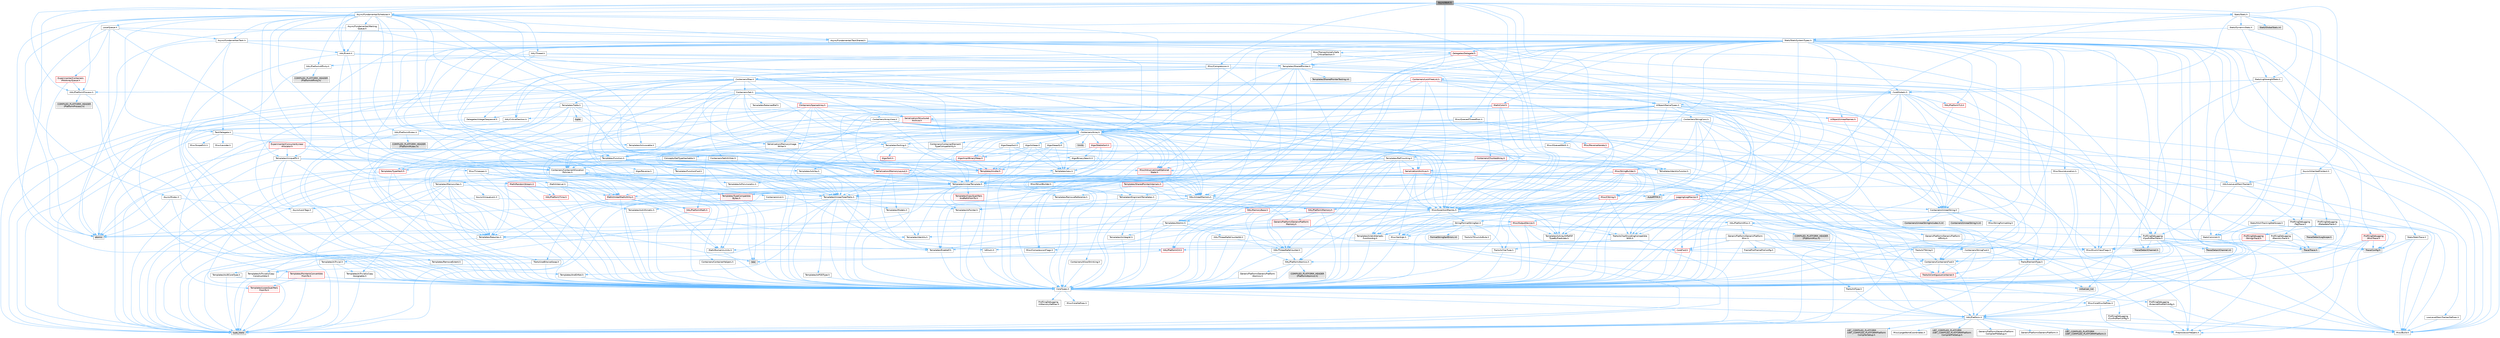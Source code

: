 digraph "AsyncWork.h"
{
 // INTERACTIVE_SVG=YES
 // LATEX_PDF_SIZE
  bgcolor="transparent";
  edge [fontname=Helvetica,fontsize=10,labelfontname=Helvetica,labelfontsize=10];
  node [fontname=Helvetica,fontsize=10,shape=box,height=0.2,width=0.4];
  Node1 [id="Node000001",label="AsyncWork.h",height=0.2,width=0.4,color="gray40", fillcolor="grey60", style="filled", fontcolor="black",tooltip=" "];
  Node1 -> Node2 [id="edge1_Node000001_Node000002",color="steelblue1",style="solid",tooltip=" "];
  Node2 [id="Node000002",label="CoreTypes.h",height=0.2,width=0.4,color="grey40", fillcolor="white", style="filled",URL="$dc/dec/CoreTypes_8h.html",tooltip=" "];
  Node2 -> Node3 [id="edge2_Node000002_Node000003",color="steelblue1",style="solid",tooltip=" "];
  Node3 [id="Node000003",label="HAL/Platform.h",height=0.2,width=0.4,color="grey40", fillcolor="white", style="filled",URL="$d9/dd0/Platform_8h.html",tooltip=" "];
  Node3 -> Node4 [id="edge3_Node000003_Node000004",color="steelblue1",style="solid",tooltip=" "];
  Node4 [id="Node000004",label="Misc/Build.h",height=0.2,width=0.4,color="grey40", fillcolor="white", style="filled",URL="$d3/dbb/Build_8h.html",tooltip=" "];
  Node3 -> Node5 [id="edge4_Node000003_Node000005",color="steelblue1",style="solid",tooltip=" "];
  Node5 [id="Node000005",label="Misc/LargeWorldCoordinates.h",height=0.2,width=0.4,color="grey40", fillcolor="white", style="filled",URL="$d2/dcb/LargeWorldCoordinates_8h.html",tooltip=" "];
  Node3 -> Node6 [id="edge5_Node000003_Node000006",color="steelblue1",style="solid",tooltip=" "];
  Node6 [id="Node000006",label="type_traits",height=0.2,width=0.4,color="grey60", fillcolor="#E0E0E0", style="filled",tooltip=" "];
  Node3 -> Node7 [id="edge6_Node000003_Node000007",color="steelblue1",style="solid",tooltip=" "];
  Node7 [id="Node000007",label="PreprocessorHelpers.h",height=0.2,width=0.4,color="grey40", fillcolor="white", style="filled",URL="$db/ddb/PreprocessorHelpers_8h.html",tooltip=" "];
  Node3 -> Node8 [id="edge7_Node000003_Node000008",color="steelblue1",style="solid",tooltip=" "];
  Node8 [id="Node000008",label="UBT_COMPILED_PLATFORM\l/UBT_COMPILED_PLATFORMPlatform\lCompilerPreSetup.h",height=0.2,width=0.4,color="grey60", fillcolor="#E0E0E0", style="filled",tooltip=" "];
  Node3 -> Node9 [id="edge8_Node000003_Node000009",color="steelblue1",style="solid",tooltip=" "];
  Node9 [id="Node000009",label="GenericPlatform/GenericPlatform\lCompilerPreSetup.h",height=0.2,width=0.4,color="grey40", fillcolor="white", style="filled",URL="$d9/dc8/GenericPlatformCompilerPreSetup_8h.html",tooltip=" "];
  Node3 -> Node10 [id="edge9_Node000003_Node000010",color="steelblue1",style="solid",tooltip=" "];
  Node10 [id="Node000010",label="GenericPlatform/GenericPlatform.h",height=0.2,width=0.4,color="grey40", fillcolor="white", style="filled",URL="$d6/d84/GenericPlatform_8h.html",tooltip=" "];
  Node3 -> Node11 [id="edge10_Node000003_Node000011",color="steelblue1",style="solid",tooltip=" "];
  Node11 [id="Node000011",label="UBT_COMPILED_PLATFORM\l/UBT_COMPILED_PLATFORMPlatform.h",height=0.2,width=0.4,color="grey60", fillcolor="#E0E0E0", style="filled",tooltip=" "];
  Node3 -> Node12 [id="edge11_Node000003_Node000012",color="steelblue1",style="solid",tooltip=" "];
  Node12 [id="Node000012",label="UBT_COMPILED_PLATFORM\l/UBT_COMPILED_PLATFORMPlatform\lCompilerSetup.h",height=0.2,width=0.4,color="grey60", fillcolor="#E0E0E0", style="filled",tooltip=" "];
  Node2 -> Node13 [id="edge12_Node000002_Node000013",color="steelblue1",style="solid",tooltip=" "];
  Node13 [id="Node000013",label="ProfilingDebugging\l/UMemoryDefines.h",height=0.2,width=0.4,color="grey40", fillcolor="white", style="filled",URL="$d2/da2/UMemoryDefines_8h.html",tooltip=" "];
  Node2 -> Node14 [id="edge13_Node000002_Node000014",color="steelblue1",style="solid",tooltip=" "];
  Node14 [id="Node000014",label="Misc/CoreMiscDefines.h",height=0.2,width=0.4,color="grey40", fillcolor="white", style="filled",URL="$da/d38/CoreMiscDefines_8h.html",tooltip=" "];
  Node14 -> Node3 [id="edge14_Node000014_Node000003",color="steelblue1",style="solid",tooltip=" "];
  Node14 -> Node7 [id="edge15_Node000014_Node000007",color="steelblue1",style="solid",tooltip=" "];
  Node2 -> Node15 [id="edge16_Node000002_Node000015",color="steelblue1",style="solid",tooltip=" "];
  Node15 [id="Node000015",label="Misc/CoreDefines.h",height=0.2,width=0.4,color="grey40", fillcolor="white", style="filled",URL="$d3/dd2/CoreDefines_8h.html",tooltip=" "];
  Node1 -> Node16 [id="edge17_Node000001_Node000016",color="steelblue1",style="solid",tooltip=" "];
  Node16 [id="Node000016",label="Misc/AssertionMacros.h",height=0.2,width=0.4,color="grey40", fillcolor="white", style="filled",URL="$d0/dfa/AssertionMacros_8h.html",tooltip=" "];
  Node16 -> Node2 [id="edge18_Node000016_Node000002",color="steelblue1",style="solid",tooltip=" "];
  Node16 -> Node3 [id="edge19_Node000016_Node000003",color="steelblue1",style="solid",tooltip=" "];
  Node16 -> Node17 [id="edge20_Node000016_Node000017",color="steelblue1",style="solid",tooltip=" "];
  Node17 [id="Node000017",label="HAL/PlatformMisc.h",height=0.2,width=0.4,color="grey40", fillcolor="white", style="filled",URL="$d0/df5/PlatformMisc_8h.html",tooltip=" "];
  Node17 -> Node2 [id="edge21_Node000017_Node000002",color="steelblue1",style="solid",tooltip=" "];
  Node17 -> Node18 [id="edge22_Node000017_Node000018",color="steelblue1",style="solid",tooltip=" "];
  Node18 [id="Node000018",label="GenericPlatform/GenericPlatform\lMisc.h",height=0.2,width=0.4,color="grey40", fillcolor="white", style="filled",URL="$db/d9a/GenericPlatformMisc_8h.html",tooltip=" "];
  Node18 -> Node19 [id="edge23_Node000018_Node000019",color="steelblue1",style="solid",tooltip=" "];
  Node19 [id="Node000019",label="Containers/StringFwd.h",height=0.2,width=0.4,color="grey40", fillcolor="white", style="filled",URL="$df/d37/StringFwd_8h.html",tooltip=" "];
  Node19 -> Node2 [id="edge24_Node000019_Node000002",color="steelblue1",style="solid",tooltip=" "];
  Node19 -> Node20 [id="edge25_Node000019_Node000020",color="steelblue1",style="solid",tooltip=" "];
  Node20 [id="Node000020",label="Traits/ElementType.h",height=0.2,width=0.4,color="grey40", fillcolor="white", style="filled",URL="$d5/d4f/ElementType_8h.html",tooltip=" "];
  Node20 -> Node3 [id="edge26_Node000020_Node000003",color="steelblue1",style="solid",tooltip=" "];
  Node20 -> Node21 [id="edge27_Node000020_Node000021",color="steelblue1",style="solid",tooltip=" "];
  Node21 [id="Node000021",label="initializer_list",height=0.2,width=0.4,color="grey60", fillcolor="#E0E0E0", style="filled",tooltip=" "];
  Node20 -> Node6 [id="edge28_Node000020_Node000006",color="steelblue1",style="solid",tooltip=" "];
  Node19 -> Node22 [id="edge29_Node000019_Node000022",color="steelblue1",style="solid",tooltip=" "];
  Node22 [id="Node000022",label="Traits/IsContiguousContainer.h",height=0.2,width=0.4,color="red", fillcolor="#FFF0F0", style="filled",URL="$d5/d3c/IsContiguousContainer_8h.html",tooltip=" "];
  Node22 -> Node2 [id="edge30_Node000022_Node000002",color="steelblue1",style="solid",tooltip=" "];
  Node22 -> Node21 [id="edge31_Node000022_Node000021",color="steelblue1",style="solid",tooltip=" "];
  Node18 -> Node24 [id="edge32_Node000018_Node000024",color="steelblue1",style="solid",tooltip=" "];
  Node24 [id="Node000024",label="CoreFwd.h",height=0.2,width=0.4,color="red", fillcolor="#FFF0F0", style="filled",URL="$d1/d1e/CoreFwd_8h.html",tooltip=" "];
  Node24 -> Node2 [id="edge33_Node000024_Node000002",color="steelblue1",style="solid",tooltip=" "];
  Node24 -> Node25 [id="edge34_Node000024_Node000025",color="steelblue1",style="solid",tooltip=" "];
  Node25 [id="Node000025",label="Containers/ContainersFwd.h",height=0.2,width=0.4,color="grey40", fillcolor="white", style="filled",URL="$d4/d0a/ContainersFwd_8h.html",tooltip=" "];
  Node25 -> Node3 [id="edge35_Node000025_Node000003",color="steelblue1",style="solid",tooltip=" "];
  Node25 -> Node2 [id="edge36_Node000025_Node000002",color="steelblue1",style="solid",tooltip=" "];
  Node25 -> Node22 [id="edge37_Node000025_Node000022",color="steelblue1",style="solid",tooltip=" "];
  Node18 -> Node2 [id="edge38_Node000018_Node000002",color="steelblue1",style="solid",tooltip=" "];
  Node18 -> Node28 [id="edge39_Node000018_Node000028",color="steelblue1",style="solid",tooltip=" "];
  Node28 [id="Node000028",label="FramePro/FrameProConfig.h",height=0.2,width=0.4,color="grey40", fillcolor="white", style="filled",URL="$d7/d90/FrameProConfig_8h.html",tooltip=" "];
  Node18 -> Node29 [id="edge40_Node000018_Node000029",color="steelblue1",style="solid",tooltip=" "];
  Node29 [id="Node000029",label="HAL/PlatformCrt.h",height=0.2,width=0.4,color="red", fillcolor="#FFF0F0", style="filled",URL="$d8/d75/PlatformCrt_8h.html",tooltip=" "];
  Node29 -> Node30 [id="edge41_Node000029_Node000030",color="steelblue1",style="solid",tooltip=" "];
  Node30 [id="Node000030",label="new",height=0.2,width=0.4,color="grey60", fillcolor="#E0E0E0", style="filled",tooltip=" "];
  Node18 -> Node39 [id="edge42_Node000018_Node000039",color="steelblue1",style="solid",tooltip=" "];
  Node39 [id="Node000039",label="Math/NumericLimits.h",height=0.2,width=0.4,color="grey40", fillcolor="white", style="filled",URL="$df/d1b/NumericLimits_8h.html",tooltip=" "];
  Node39 -> Node2 [id="edge43_Node000039_Node000002",color="steelblue1",style="solid",tooltip=" "];
  Node18 -> Node40 [id="edge44_Node000018_Node000040",color="steelblue1",style="solid",tooltip=" "];
  Node40 [id="Node000040",label="Misc/CompressionFlags.h",height=0.2,width=0.4,color="grey40", fillcolor="white", style="filled",URL="$d9/d76/CompressionFlags_8h.html",tooltip=" "];
  Node18 -> Node41 [id="edge45_Node000018_Node000041",color="steelblue1",style="solid",tooltip=" "];
  Node41 [id="Node000041",label="Misc/EnumClassFlags.h",height=0.2,width=0.4,color="grey40", fillcolor="white", style="filled",URL="$d8/de7/EnumClassFlags_8h.html",tooltip=" "];
  Node18 -> Node42 [id="edge46_Node000018_Node000042",color="steelblue1",style="solid",tooltip=" "];
  Node42 [id="Node000042",label="ProfilingDebugging\l/CsvProfilerConfig.h",height=0.2,width=0.4,color="grey40", fillcolor="white", style="filled",URL="$d3/d88/CsvProfilerConfig_8h.html",tooltip=" "];
  Node42 -> Node4 [id="edge47_Node000042_Node000004",color="steelblue1",style="solid",tooltip=" "];
  Node18 -> Node43 [id="edge48_Node000018_Node000043",color="steelblue1",style="solid",tooltip=" "];
  Node43 [id="Node000043",label="ProfilingDebugging\l/ExternalProfilerConfig.h",height=0.2,width=0.4,color="grey40", fillcolor="white", style="filled",URL="$d3/dbb/ExternalProfilerConfig_8h.html",tooltip=" "];
  Node43 -> Node4 [id="edge49_Node000043_Node000004",color="steelblue1",style="solid",tooltip=" "];
  Node17 -> Node44 [id="edge50_Node000017_Node000044",color="steelblue1",style="solid",tooltip=" "];
  Node44 [id="Node000044",label="COMPILED_PLATFORM_HEADER\l(PlatformMisc.h)",height=0.2,width=0.4,color="grey60", fillcolor="#E0E0E0", style="filled",tooltip=" "];
  Node17 -> Node45 [id="edge51_Node000017_Node000045",color="steelblue1",style="solid",tooltip=" "];
  Node45 [id="Node000045",label="ProfilingDebugging\l/CpuProfilerTrace.h",height=0.2,width=0.4,color="grey40", fillcolor="white", style="filled",URL="$da/dcb/CpuProfilerTrace_8h.html",tooltip=" "];
  Node45 -> Node2 [id="edge52_Node000045_Node000002",color="steelblue1",style="solid",tooltip=" "];
  Node45 -> Node25 [id="edge53_Node000045_Node000025",color="steelblue1",style="solid",tooltip=" "];
  Node45 -> Node46 [id="edge54_Node000045_Node000046",color="steelblue1",style="solid",tooltip=" "];
  Node46 [id="Node000046",label="HAL/PlatformAtomics.h",height=0.2,width=0.4,color="grey40", fillcolor="white", style="filled",URL="$d3/d36/PlatformAtomics_8h.html",tooltip=" "];
  Node46 -> Node2 [id="edge55_Node000046_Node000002",color="steelblue1",style="solid",tooltip=" "];
  Node46 -> Node47 [id="edge56_Node000046_Node000047",color="steelblue1",style="solid",tooltip=" "];
  Node47 [id="Node000047",label="GenericPlatform/GenericPlatform\lAtomics.h",height=0.2,width=0.4,color="grey40", fillcolor="white", style="filled",URL="$da/d72/GenericPlatformAtomics_8h.html",tooltip=" "];
  Node47 -> Node2 [id="edge57_Node000047_Node000002",color="steelblue1",style="solid",tooltip=" "];
  Node46 -> Node48 [id="edge58_Node000046_Node000048",color="steelblue1",style="solid",tooltip=" "];
  Node48 [id="Node000048",label="COMPILED_PLATFORM_HEADER\l(PlatformAtomics.h)",height=0.2,width=0.4,color="grey60", fillcolor="#E0E0E0", style="filled",tooltip=" "];
  Node45 -> Node7 [id="edge59_Node000045_Node000007",color="steelblue1",style="solid",tooltip=" "];
  Node45 -> Node4 [id="edge60_Node000045_Node000004",color="steelblue1",style="solid",tooltip=" "];
  Node45 -> Node49 [id="edge61_Node000045_Node000049",color="steelblue1",style="solid",tooltip=" "];
  Node49 [id="Node000049",label="Trace/Config.h",height=0.2,width=0.4,color="grey60", fillcolor="#E0E0E0", style="filled",tooltip=" "];
  Node45 -> Node50 [id="edge62_Node000045_Node000050",color="steelblue1",style="solid",tooltip=" "];
  Node50 [id="Node000050",label="Trace/Detail/Channel.h",height=0.2,width=0.4,color="grey60", fillcolor="#E0E0E0", style="filled",tooltip=" "];
  Node45 -> Node51 [id="edge63_Node000045_Node000051",color="steelblue1",style="solid",tooltip=" "];
  Node51 [id="Node000051",label="Trace/Detail/Channel.inl",height=0.2,width=0.4,color="grey60", fillcolor="#E0E0E0", style="filled",tooltip=" "];
  Node45 -> Node52 [id="edge64_Node000045_Node000052",color="steelblue1",style="solid",tooltip=" "];
  Node52 [id="Node000052",label="Trace/Trace.h",height=0.2,width=0.4,color="grey60", fillcolor="#E0E0E0", style="filled",tooltip=" "];
  Node16 -> Node7 [id="edge65_Node000016_Node000007",color="steelblue1",style="solid",tooltip=" "];
  Node16 -> Node53 [id="edge66_Node000016_Node000053",color="steelblue1",style="solid",tooltip=" "];
  Node53 [id="Node000053",label="Templates/EnableIf.h",height=0.2,width=0.4,color="grey40", fillcolor="white", style="filled",URL="$d7/d60/EnableIf_8h.html",tooltip=" "];
  Node53 -> Node2 [id="edge67_Node000053_Node000002",color="steelblue1",style="solid",tooltip=" "];
  Node16 -> Node54 [id="edge68_Node000016_Node000054",color="steelblue1",style="solid",tooltip=" "];
  Node54 [id="Node000054",label="Templates/IsArrayOrRefOf\lTypeByPredicate.h",height=0.2,width=0.4,color="grey40", fillcolor="white", style="filled",URL="$d6/da1/IsArrayOrRefOfTypeByPredicate_8h.html",tooltip=" "];
  Node54 -> Node2 [id="edge69_Node000054_Node000002",color="steelblue1",style="solid",tooltip=" "];
  Node16 -> Node55 [id="edge70_Node000016_Node000055",color="steelblue1",style="solid",tooltip=" "];
  Node55 [id="Node000055",label="Templates/IsValidVariadic\lFunctionArg.h",height=0.2,width=0.4,color="grey40", fillcolor="white", style="filled",URL="$d0/dc8/IsValidVariadicFunctionArg_8h.html",tooltip=" "];
  Node55 -> Node2 [id="edge71_Node000055_Node000002",color="steelblue1",style="solid",tooltip=" "];
  Node55 -> Node56 [id="edge72_Node000055_Node000056",color="steelblue1",style="solid",tooltip=" "];
  Node56 [id="Node000056",label="IsEnum.h",height=0.2,width=0.4,color="grey40", fillcolor="white", style="filled",URL="$d4/de5/IsEnum_8h.html",tooltip=" "];
  Node55 -> Node6 [id="edge73_Node000055_Node000006",color="steelblue1",style="solid",tooltip=" "];
  Node16 -> Node57 [id="edge74_Node000016_Node000057",color="steelblue1",style="solid",tooltip=" "];
  Node57 [id="Node000057",label="Traits/IsCharEncodingCompatible\lWith.h",height=0.2,width=0.4,color="grey40", fillcolor="white", style="filled",URL="$df/dd1/IsCharEncodingCompatibleWith_8h.html",tooltip=" "];
  Node57 -> Node6 [id="edge75_Node000057_Node000006",color="steelblue1",style="solid",tooltip=" "];
  Node57 -> Node58 [id="edge76_Node000057_Node000058",color="steelblue1",style="solid",tooltip=" "];
  Node58 [id="Node000058",label="Traits/IsCharType.h",height=0.2,width=0.4,color="grey40", fillcolor="white", style="filled",URL="$db/d51/IsCharType_8h.html",tooltip=" "];
  Node58 -> Node2 [id="edge77_Node000058_Node000002",color="steelblue1",style="solid",tooltip=" "];
  Node16 -> Node59 [id="edge78_Node000016_Node000059",color="steelblue1",style="solid",tooltip=" "];
  Node59 [id="Node000059",label="Misc/VarArgs.h",height=0.2,width=0.4,color="grey40", fillcolor="white", style="filled",URL="$d5/d6f/VarArgs_8h.html",tooltip=" "];
  Node59 -> Node2 [id="edge79_Node000059_Node000002",color="steelblue1",style="solid",tooltip=" "];
  Node16 -> Node60 [id="edge80_Node000016_Node000060",color="steelblue1",style="solid",tooltip=" "];
  Node60 [id="Node000060",label="String/FormatStringSan.h",height=0.2,width=0.4,color="grey40", fillcolor="white", style="filled",URL="$d3/d8b/FormatStringSan_8h.html",tooltip=" "];
  Node60 -> Node6 [id="edge81_Node000060_Node000006",color="steelblue1",style="solid",tooltip=" "];
  Node60 -> Node2 [id="edge82_Node000060_Node000002",color="steelblue1",style="solid",tooltip=" "];
  Node60 -> Node61 [id="edge83_Node000060_Node000061",color="steelblue1",style="solid",tooltip=" "];
  Node61 [id="Node000061",label="Templates/Requires.h",height=0.2,width=0.4,color="grey40", fillcolor="white", style="filled",URL="$dc/d96/Requires_8h.html",tooltip=" "];
  Node61 -> Node53 [id="edge84_Node000061_Node000053",color="steelblue1",style="solid",tooltip=" "];
  Node61 -> Node6 [id="edge85_Node000061_Node000006",color="steelblue1",style="solid",tooltip=" "];
  Node60 -> Node62 [id="edge86_Node000060_Node000062",color="steelblue1",style="solid",tooltip=" "];
  Node62 [id="Node000062",label="Templates/Identity.h",height=0.2,width=0.4,color="grey40", fillcolor="white", style="filled",URL="$d0/dd5/Identity_8h.html",tooltip=" "];
  Node60 -> Node55 [id="edge87_Node000060_Node000055",color="steelblue1",style="solid",tooltip=" "];
  Node60 -> Node58 [id="edge88_Node000060_Node000058",color="steelblue1",style="solid",tooltip=" "];
  Node60 -> Node63 [id="edge89_Node000060_Node000063",color="steelblue1",style="solid",tooltip=" "];
  Node63 [id="Node000063",label="Traits/IsTEnumAsByte.h",height=0.2,width=0.4,color="grey40", fillcolor="white", style="filled",URL="$d1/de6/IsTEnumAsByte_8h.html",tooltip=" "];
  Node60 -> Node64 [id="edge90_Node000060_Node000064",color="steelblue1",style="solid",tooltip=" "];
  Node64 [id="Node000064",label="Traits/IsTString.h",height=0.2,width=0.4,color="grey40", fillcolor="white", style="filled",URL="$d0/df8/IsTString_8h.html",tooltip=" "];
  Node64 -> Node25 [id="edge91_Node000064_Node000025",color="steelblue1",style="solid",tooltip=" "];
  Node60 -> Node25 [id="edge92_Node000060_Node000025",color="steelblue1",style="solid",tooltip=" "];
  Node60 -> Node65 [id="edge93_Node000060_Node000065",color="steelblue1",style="solid",tooltip=" "];
  Node65 [id="Node000065",label="FormatStringSanErrors.inl",height=0.2,width=0.4,color="grey60", fillcolor="#E0E0E0", style="filled",tooltip=" "];
  Node16 -> Node66 [id="edge94_Node000016_Node000066",color="steelblue1",style="solid",tooltip=" "];
  Node66 [id="Node000066",label="atomic",height=0.2,width=0.4,color="grey60", fillcolor="#E0E0E0", style="filled",tooltip=" "];
  Node1 -> Node67 [id="edge95_Node000001_Node000067",color="steelblue1",style="solid",tooltip=" "];
  Node67 [id="Node000067",label="Misc/Compression.h",height=0.2,width=0.4,color="grey40", fillcolor="white", style="filled",URL="$db/d9c/Compression_8h.html",tooltip=" "];
  Node67 -> Node68 [id="edge96_Node000067_Node000068",color="steelblue1",style="solid",tooltip=" "];
  Node68 [id="Node000068",label="Containers/Map.h",height=0.2,width=0.4,color="grey40", fillcolor="white", style="filled",URL="$df/d79/Map_8h.html",tooltip=" "];
  Node68 -> Node2 [id="edge97_Node000068_Node000002",color="steelblue1",style="solid",tooltip=" "];
  Node68 -> Node69 [id="edge98_Node000068_Node000069",color="steelblue1",style="solid",tooltip=" "];
  Node69 [id="Node000069",label="Algo/Reverse.h",height=0.2,width=0.4,color="grey40", fillcolor="white", style="filled",URL="$d5/d93/Reverse_8h.html",tooltip=" "];
  Node69 -> Node2 [id="edge99_Node000069_Node000002",color="steelblue1",style="solid",tooltip=" "];
  Node69 -> Node70 [id="edge100_Node000069_Node000070",color="steelblue1",style="solid",tooltip=" "];
  Node70 [id="Node000070",label="Templates/UnrealTemplate.h",height=0.2,width=0.4,color="grey40", fillcolor="white", style="filled",URL="$d4/d24/UnrealTemplate_8h.html",tooltip=" "];
  Node70 -> Node2 [id="edge101_Node000070_Node000002",color="steelblue1",style="solid",tooltip=" "];
  Node70 -> Node71 [id="edge102_Node000070_Node000071",color="steelblue1",style="solid",tooltip=" "];
  Node71 [id="Node000071",label="Templates/IsPointer.h",height=0.2,width=0.4,color="grey40", fillcolor="white", style="filled",URL="$d7/d05/IsPointer_8h.html",tooltip=" "];
  Node71 -> Node2 [id="edge103_Node000071_Node000002",color="steelblue1",style="solid",tooltip=" "];
  Node70 -> Node72 [id="edge104_Node000070_Node000072",color="steelblue1",style="solid",tooltip=" "];
  Node72 [id="Node000072",label="HAL/UnrealMemory.h",height=0.2,width=0.4,color="grey40", fillcolor="white", style="filled",URL="$d9/d96/UnrealMemory_8h.html",tooltip=" "];
  Node72 -> Node2 [id="edge105_Node000072_Node000002",color="steelblue1",style="solid",tooltip=" "];
  Node72 -> Node73 [id="edge106_Node000072_Node000073",color="steelblue1",style="solid",tooltip=" "];
  Node73 [id="Node000073",label="GenericPlatform/GenericPlatform\lMemory.h",height=0.2,width=0.4,color="red", fillcolor="#FFF0F0", style="filled",URL="$dd/d22/GenericPlatformMemory_8h.html",tooltip=" "];
  Node73 -> Node24 [id="edge107_Node000073_Node000024",color="steelblue1",style="solid",tooltip=" "];
  Node73 -> Node2 [id="edge108_Node000073_Node000002",color="steelblue1",style="solid",tooltip=" "];
  Node72 -> Node76 [id="edge109_Node000072_Node000076",color="steelblue1",style="solid",tooltip=" "];
  Node76 [id="Node000076",label="HAL/MemoryBase.h",height=0.2,width=0.4,color="red", fillcolor="#FFF0F0", style="filled",URL="$d6/d9f/MemoryBase_8h.html",tooltip=" "];
  Node76 -> Node2 [id="edge110_Node000076_Node000002",color="steelblue1",style="solid",tooltip=" "];
  Node76 -> Node46 [id="edge111_Node000076_Node000046",color="steelblue1",style="solid",tooltip=" "];
  Node76 -> Node29 [id="edge112_Node000076_Node000029",color="steelblue1",style="solid",tooltip=" "];
  Node76 -> Node78 [id="edge113_Node000076_Node000078",color="steelblue1",style="solid",tooltip=" "];
  Node78 [id="Node000078",label="Misc/OutputDevice.h",height=0.2,width=0.4,color="red", fillcolor="#FFF0F0", style="filled",URL="$d7/d32/OutputDevice_8h.html",tooltip=" "];
  Node78 -> Node24 [id="edge114_Node000078_Node000024",color="steelblue1",style="solid",tooltip=" "];
  Node78 -> Node2 [id="edge115_Node000078_Node000002",color="steelblue1",style="solid",tooltip=" "];
  Node78 -> Node59 [id="edge116_Node000078_Node000059",color="steelblue1",style="solid",tooltip=" "];
  Node78 -> Node54 [id="edge117_Node000078_Node000054",color="steelblue1",style="solid",tooltip=" "];
  Node78 -> Node55 [id="edge118_Node000078_Node000055",color="steelblue1",style="solid",tooltip=" "];
  Node78 -> Node57 [id="edge119_Node000078_Node000057",color="steelblue1",style="solid",tooltip=" "];
  Node76 -> Node80 [id="edge120_Node000076_Node000080",color="steelblue1",style="solid",tooltip=" "];
  Node80 [id="Node000080",label="Templates/Atomic.h",height=0.2,width=0.4,color="grey40", fillcolor="white", style="filled",URL="$d3/d91/Atomic_8h.html",tooltip=" "];
  Node80 -> Node81 [id="edge121_Node000080_Node000081",color="steelblue1",style="solid",tooltip=" "];
  Node81 [id="Node000081",label="HAL/ThreadSafeCounter.h",height=0.2,width=0.4,color="grey40", fillcolor="white", style="filled",URL="$dc/dc9/ThreadSafeCounter_8h.html",tooltip=" "];
  Node81 -> Node2 [id="edge122_Node000081_Node000002",color="steelblue1",style="solid",tooltip=" "];
  Node81 -> Node46 [id="edge123_Node000081_Node000046",color="steelblue1",style="solid",tooltip=" "];
  Node80 -> Node82 [id="edge124_Node000080_Node000082",color="steelblue1",style="solid",tooltip=" "];
  Node82 [id="Node000082",label="HAL/ThreadSafeCounter64.h",height=0.2,width=0.4,color="grey40", fillcolor="white", style="filled",URL="$d0/d12/ThreadSafeCounter64_8h.html",tooltip=" "];
  Node82 -> Node2 [id="edge125_Node000082_Node000002",color="steelblue1",style="solid",tooltip=" "];
  Node82 -> Node81 [id="edge126_Node000082_Node000081",color="steelblue1",style="solid",tooltip=" "];
  Node80 -> Node83 [id="edge127_Node000080_Node000083",color="steelblue1",style="solid",tooltip=" "];
  Node83 [id="Node000083",label="Templates/IsIntegral.h",height=0.2,width=0.4,color="grey40", fillcolor="white", style="filled",URL="$da/d64/IsIntegral_8h.html",tooltip=" "];
  Node83 -> Node2 [id="edge128_Node000083_Node000002",color="steelblue1",style="solid",tooltip=" "];
  Node80 -> Node84 [id="edge129_Node000080_Node000084",color="steelblue1",style="solid",tooltip=" "];
  Node84 [id="Node000084",label="Templates/IsTrivial.h",height=0.2,width=0.4,color="grey40", fillcolor="white", style="filled",URL="$da/d4c/IsTrivial_8h.html",tooltip=" "];
  Node84 -> Node85 [id="edge130_Node000084_Node000085",color="steelblue1",style="solid",tooltip=" "];
  Node85 [id="Node000085",label="Templates/AndOrNot.h",height=0.2,width=0.4,color="grey40", fillcolor="white", style="filled",URL="$db/d0a/AndOrNot_8h.html",tooltip=" "];
  Node85 -> Node2 [id="edge131_Node000085_Node000002",color="steelblue1",style="solid",tooltip=" "];
  Node84 -> Node86 [id="edge132_Node000084_Node000086",color="steelblue1",style="solid",tooltip=" "];
  Node86 [id="Node000086",label="Templates/IsTriviallyCopy\lConstructible.h",height=0.2,width=0.4,color="grey40", fillcolor="white", style="filled",URL="$d3/d78/IsTriviallyCopyConstructible_8h.html",tooltip=" "];
  Node86 -> Node2 [id="edge133_Node000086_Node000002",color="steelblue1",style="solid",tooltip=" "];
  Node86 -> Node6 [id="edge134_Node000086_Node000006",color="steelblue1",style="solid",tooltip=" "];
  Node84 -> Node87 [id="edge135_Node000084_Node000087",color="steelblue1",style="solid",tooltip=" "];
  Node87 [id="Node000087",label="Templates/IsTriviallyCopy\lAssignable.h",height=0.2,width=0.4,color="grey40", fillcolor="white", style="filled",URL="$d2/df2/IsTriviallyCopyAssignable_8h.html",tooltip=" "];
  Node87 -> Node2 [id="edge136_Node000087_Node000002",color="steelblue1",style="solid",tooltip=" "];
  Node87 -> Node6 [id="edge137_Node000087_Node000006",color="steelblue1",style="solid",tooltip=" "];
  Node84 -> Node6 [id="edge138_Node000084_Node000006",color="steelblue1",style="solid",tooltip=" "];
  Node80 -> Node88 [id="edge139_Node000080_Node000088",color="steelblue1",style="solid",tooltip=" "];
  Node88 [id="Node000088",label="Traits/IntType.h",height=0.2,width=0.4,color="grey40", fillcolor="white", style="filled",URL="$d7/deb/IntType_8h.html",tooltip=" "];
  Node88 -> Node3 [id="edge140_Node000088_Node000003",color="steelblue1",style="solid",tooltip=" "];
  Node80 -> Node66 [id="edge141_Node000080_Node000066",color="steelblue1",style="solid",tooltip=" "];
  Node72 -> Node89 [id="edge142_Node000072_Node000089",color="steelblue1",style="solid",tooltip=" "];
  Node89 [id="Node000089",label="HAL/PlatformMemory.h",height=0.2,width=0.4,color="red", fillcolor="#FFF0F0", style="filled",URL="$de/d68/PlatformMemory_8h.html",tooltip=" "];
  Node89 -> Node2 [id="edge143_Node000089_Node000002",color="steelblue1",style="solid",tooltip=" "];
  Node89 -> Node73 [id="edge144_Node000089_Node000073",color="steelblue1",style="solid",tooltip=" "];
  Node72 -> Node91 [id="edge145_Node000072_Node000091",color="steelblue1",style="solid",tooltip=" "];
  Node91 [id="Node000091",label="ProfilingDebugging\l/MemoryTrace.h",height=0.2,width=0.4,color="grey40", fillcolor="white", style="filled",URL="$da/dd7/MemoryTrace_8h.html",tooltip=" "];
  Node91 -> Node3 [id="edge146_Node000091_Node000003",color="steelblue1",style="solid",tooltip=" "];
  Node91 -> Node41 [id="edge147_Node000091_Node000041",color="steelblue1",style="solid",tooltip=" "];
  Node91 -> Node49 [id="edge148_Node000091_Node000049",color="steelblue1",style="solid",tooltip=" "];
  Node91 -> Node52 [id="edge149_Node000091_Node000052",color="steelblue1",style="solid",tooltip=" "];
  Node72 -> Node71 [id="edge150_Node000072_Node000071",color="steelblue1",style="solid",tooltip=" "];
  Node70 -> Node92 [id="edge151_Node000070_Node000092",color="steelblue1",style="solid",tooltip=" "];
  Node92 [id="Node000092",label="Templates/CopyQualifiers\lAndRefsFromTo.h",height=0.2,width=0.4,color="red", fillcolor="#FFF0F0", style="filled",URL="$d3/db3/CopyQualifiersAndRefsFromTo_8h.html",tooltip=" "];
  Node70 -> Node94 [id="edge152_Node000070_Node000094",color="steelblue1",style="solid",tooltip=" "];
  Node94 [id="Node000094",label="Templates/UnrealTypeTraits.h",height=0.2,width=0.4,color="grey40", fillcolor="white", style="filled",URL="$d2/d2d/UnrealTypeTraits_8h.html",tooltip=" "];
  Node94 -> Node2 [id="edge153_Node000094_Node000002",color="steelblue1",style="solid",tooltip=" "];
  Node94 -> Node71 [id="edge154_Node000094_Node000071",color="steelblue1",style="solid",tooltip=" "];
  Node94 -> Node16 [id="edge155_Node000094_Node000016",color="steelblue1",style="solid",tooltip=" "];
  Node94 -> Node85 [id="edge156_Node000094_Node000085",color="steelblue1",style="solid",tooltip=" "];
  Node94 -> Node53 [id="edge157_Node000094_Node000053",color="steelblue1",style="solid",tooltip=" "];
  Node94 -> Node95 [id="edge158_Node000094_Node000095",color="steelblue1",style="solid",tooltip=" "];
  Node95 [id="Node000095",label="Templates/IsArithmetic.h",height=0.2,width=0.4,color="grey40", fillcolor="white", style="filled",URL="$d2/d5d/IsArithmetic_8h.html",tooltip=" "];
  Node95 -> Node2 [id="edge159_Node000095_Node000002",color="steelblue1",style="solid",tooltip=" "];
  Node94 -> Node56 [id="edge160_Node000094_Node000056",color="steelblue1",style="solid",tooltip=" "];
  Node94 -> Node96 [id="edge161_Node000094_Node000096",color="steelblue1",style="solid",tooltip=" "];
  Node96 [id="Node000096",label="Templates/Models.h",height=0.2,width=0.4,color="grey40", fillcolor="white", style="filled",URL="$d3/d0c/Models_8h.html",tooltip=" "];
  Node96 -> Node62 [id="edge162_Node000096_Node000062",color="steelblue1",style="solid",tooltip=" "];
  Node94 -> Node97 [id="edge163_Node000094_Node000097",color="steelblue1",style="solid",tooltip=" "];
  Node97 [id="Node000097",label="Templates/IsPODType.h",height=0.2,width=0.4,color="grey40", fillcolor="white", style="filled",URL="$d7/db1/IsPODType_8h.html",tooltip=" "];
  Node97 -> Node2 [id="edge164_Node000097_Node000002",color="steelblue1",style="solid",tooltip=" "];
  Node94 -> Node98 [id="edge165_Node000094_Node000098",color="steelblue1",style="solid",tooltip=" "];
  Node98 [id="Node000098",label="Templates/IsUECoreType.h",height=0.2,width=0.4,color="grey40", fillcolor="white", style="filled",URL="$d1/db8/IsUECoreType_8h.html",tooltip=" "];
  Node98 -> Node2 [id="edge166_Node000098_Node000002",color="steelblue1",style="solid",tooltip=" "];
  Node98 -> Node6 [id="edge167_Node000098_Node000006",color="steelblue1",style="solid",tooltip=" "];
  Node94 -> Node86 [id="edge168_Node000094_Node000086",color="steelblue1",style="solid",tooltip=" "];
  Node70 -> Node99 [id="edge169_Node000070_Node000099",color="steelblue1",style="solid",tooltip=" "];
  Node99 [id="Node000099",label="Templates/RemoveReference.h",height=0.2,width=0.4,color="grey40", fillcolor="white", style="filled",URL="$da/dbe/RemoveReference_8h.html",tooltip=" "];
  Node99 -> Node2 [id="edge170_Node000099_Node000002",color="steelblue1",style="solid",tooltip=" "];
  Node70 -> Node61 [id="edge171_Node000070_Node000061",color="steelblue1",style="solid",tooltip=" "];
  Node70 -> Node100 [id="edge172_Node000070_Node000100",color="steelblue1",style="solid",tooltip=" "];
  Node100 [id="Node000100",label="Templates/TypeCompatible\lBytes.h",height=0.2,width=0.4,color="red", fillcolor="#FFF0F0", style="filled",URL="$df/d0a/TypeCompatibleBytes_8h.html",tooltip=" "];
  Node100 -> Node2 [id="edge173_Node000100_Node000002",color="steelblue1",style="solid",tooltip=" "];
  Node100 -> Node30 [id="edge174_Node000100_Node000030",color="steelblue1",style="solid",tooltip=" "];
  Node100 -> Node6 [id="edge175_Node000100_Node000006",color="steelblue1",style="solid",tooltip=" "];
  Node70 -> Node62 [id="edge176_Node000070_Node000062",color="steelblue1",style="solid",tooltip=" "];
  Node70 -> Node22 [id="edge177_Node000070_Node000022",color="steelblue1",style="solid",tooltip=" "];
  Node70 -> Node101 [id="edge178_Node000070_Node000101",color="steelblue1",style="solid",tooltip=" "];
  Node101 [id="Node000101",label="Traits/UseBitwiseSwap.h",height=0.2,width=0.4,color="grey40", fillcolor="white", style="filled",URL="$db/df3/UseBitwiseSwap_8h.html",tooltip=" "];
  Node101 -> Node2 [id="edge179_Node000101_Node000002",color="steelblue1",style="solid",tooltip=" "];
  Node101 -> Node6 [id="edge180_Node000101_Node000006",color="steelblue1",style="solid",tooltip=" "];
  Node70 -> Node6 [id="edge181_Node000070_Node000006",color="steelblue1",style="solid",tooltip=" "];
  Node68 -> Node102 [id="edge182_Node000068_Node000102",color="steelblue1",style="solid",tooltip=" "];
  Node102 [id="Node000102",label="Containers/ContainerElement\lTypeCompatibility.h",height=0.2,width=0.4,color="grey40", fillcolor="white", style="filled",URL="$df/ddf/ContainerElementTypeCompatibility_8h.html",tooltip=" "];
  Node102 -> Node2 [id="edge183_Node000102_Node000002",color="steelblue1",style="solid",tooltip=" "];
  Node102 -> Node94 [id="edge184_Node000102_Node000094",color="steelblue1",style="solid",tooltip=" "];
  Node68 -> Node103 [id="edge185_Node000068_Node000103",color="steelblue1",style="solid",tooltip=" "];
  Node103 [id="Node000103",label="Containers/Set.h",height=0.2,width=0.4,color="grey40", fillcolor="white", style="filled",URL="$d4/d45/Set_8h.html",tooltip=" "];
  Node103 -> Node104 [id="edge186_Node000103_Node000104",color="steelblue1",style="solid",tooltip=" "];
  Node104 [id="Node000104",label="Containers/ContainerAllocation\lPolicies.h",height=0.2,width=0.4,color="grey40", fillcolor="white", style="filled",URL="$d7/dff/ContainerAllocationPolicies_8h.html",tooltip=" "];
  Node104 -> Node2 [id="edge187_Node000104_Node000002",color="steelblue1",style="solid",tooltip=" "];
  Node104 -> Node105 [id="edge188_Node000104_Node000105",color="steelblue1",style="solid",tooltip=" "];
  Node105 [id="Node000105",label="Containers/ContainerHelpers.h",height=0.2,width=0.4,color="grey40", fillcolor="white", style="filled",URL="$d7/d33/ContainerHelpers_8h.html",tooltip=" "];
  Node105 -> Node2 [id="edge189_Node000105_Node000002",color="steelblue1",style="solid",tooltip=" "];
  Node104 -> Node104 [id="edge190_Node000104_Node000104",color="steelblue1",style="solid",tooltip=" "];
  Node104 -> Node106 [id="edge191_Node000104_Node000106",color="steelblue1",style="solid",tooltip=" "];
  Node106 [id="Node000106",label="HAL/PlatformMath.h",height=0.2,width=0.4,color="red", fillcolor="#FFF0F0", style="filled",URL="$dc/d53/PlatformMath_8h.html",tooltip=" "];
  Node106 -> Node2 [id="edge192_Node000106_Node000002",color="steelblue1",style="solid",tooltip=" "];
  Node104 -> Node72 [id="edge193_Node000104_Node000072",color="steelblue1",style="solid",tooltip=" "];
  Node104 -> Node39 [id="edge194_Node000104_Node000039",color="steelblue1",style="solid",tooltip=" "];
  Node104 -> Node16 [id="edge195_Node000104_Node000016",color="steelblue1",style="solid",tooltip=" "];
  Node104 -> Node114 [id="edge196_Node000104_Node000114",color="steelblue1",style="solid",tooltip=" "];
  Node114 [id="Node000114",label="Templates/IsPolymorphic.h",height=0.2,width=0.4,color="grey40", fillcolor="white", style="filled",URL="$dc/d20/IsPolymorphic_8h.html",tooltip=" "];
  Node104 -> Node115 [id="edge197_Node000104_Node000115",color="steelblue1",style="solid",tooltip=" "];
  Node115 [id="Node000115",label="Templates/MemoryOps.h",height=0.2,width=0.4,color="grey40", fillcolor="white", style="filled",URL="$db/dea/MemoryOps_8h.html",tooltip=" "];
  Node115 -> Node2 [id="edge198_Node000115_Node000002",color="steelblue1",style="solid",tooltip=" "];
  Node115 -> Node72 [id="edge199_Node000115_Node000072",color="steelblue1",style="solid",tooltip=" "];
  Node115 -> Node87 [id="edge200_Node000115_Node000087",color="steelblue1",style="solid",tooltip=" "];
  Node115 -> Node86 [id="edge201_Node000115_Node000086",color="steelblue1",style="solid",tooltip=" "];
  Node115 -> Node61 [id="edge202_Node000115_Node000061",color="steelblue1",style="solid",tooltip=" "];
  Node115 -> Node94 [id="edge203_Node000115_Node000094",color="steelblue1",style="solid",tooltip=" "];
  Node115 -> Node101 [id="edge204_Node000115_Node000101",color="steelblue1",style="solid",tooltip=" "];
  Node115 -> Node30 [id="edge205_Node000115_Node000030",color="steelblue1",style="solid",tooltip=" "];
  Node115 -> Node6 [id="edge206_Node000115_Node000006",color="steelblue1",style="solid",tooltip=" "];
  Node104 -> Node100 [id="edge207_Node000104_Node000100",color="steelblue1",style="solid",tooltip=" "];
  Node104 -> Node6 [id="edge208_Node000104_Node000006",color="steelblue1",style="solid",tooltip=" "];
  Node103 -> Node102 [id="edge209_Node000103_Node000102",color="steelblue1",style="solid",tooltip=" "];
  Node103 -> Node116 [id="edge210_Node000103_Node000116",color="steelblue1",style="solid",tooltip=" "];
  Node116 [id="Node000116",label="Containers/SetUtilities.h",height=0.2,width=0.4,color="grey40", fillcolor="white", style="filled",URL="$dc/de5/SetUtilities_8h.html",tooltip=" "];
  Node116 -> Node2 [id="edge211_Node000116_Node000002",color="steelblue1",style="solid",tooltip=" "];
  Node116 -> Node117 [id="edge212_Node000116_Node000117",color="steelblue1",style="solid",tooltip=" "];
  Node117 [id="Node000117",label="Serialization/MemoryLayout.h",height=0.2,width=0.4,color="red", fillcolor="#FFF0F0", style="filled",URL="$d7/d66/MemoryLayout_8h.html",tooltip=" "];
  Node117 -> Node19 [id="edge213_Node000117_Node000019",color="steelblue1",style="solid",tooltip=" "];
  Node117 -> Node72 [id="edge214_Node000117_Node000072",color="steelblue1",style="solid",tooltip=" "];
  Node117 -> Node53 [id="edge215_Node000117_Node000053",color="steelblue1",style="solid",tooltip=" "];
  Node117 -> Node114 [id="edge216_Node000117_Node000114",color="steelblue1",style="solid",tooltip=" "];
  Node117 -> Node96 [id="edge217_Node000117_Node000096",color="steelblue1",style="solid",tooltip=" "];
  Node117 -> Node70 [id="edge218_Node000117_Node000070",color="steelblue1",style="solid",tooltip=" "];
  Node116 -> Node115 [id="edge219_Node000116_Node000115",color="steelblue1",style="solid",tooltip=" "];
  Node116 -> Node94 [id="edge220_Node000116_Node000094",color="steelblue1",style="solid",tooltip=" "];
  Node103 -> Node130 [id="edge221_Node000103_Node000130",color="steelblue1",style="solid",tooltip=" "];
  Node130 [id="Node000130",label="Containers/SparseArray.h",height=0.2,width=0.4,color="red", fillcolor="#FFF0F0", style="filled",URL="$d5/dbf/SparseArray_8h.html",tooltip=" "];
  Node130 -> Node2 [id="edge222_Node000130_Node000002",color="steelblue1",style="solid",tooltip=" "];
  Node130 -> Node16 [id="edge223_Node000130_Node000016",color="steelblue1",style="solid",tooltip=" "];
  Node130 -> Node72 [id="edge224_Node000130_Node000072",color="steelblue1",style="solid",tooltip=" "];
  Node130 -> Node94 [id="edge225_Node000130_Node000094",color="steelblue1",style="solid",tooltip=" "];
  Node130 -> Node70 [id="edge226_Node000130_Node000070",color="steelblue1",style="solid",tooltip=" "];
  Node130 -> Node104 [id="edge227_Node000130_Node000104",color="steelblue1",style="solid",tooltip=" "];
  Node130 -> Node131 [id="edge228_Node000130_Node000131",color="steelblue1",style="solid",tooltip=" "];
  Node131 [id="Node000131",label="Templates/Less.h",height=0.2,width=0.4,color="grey40", fillcolor="white", style="filled",URL="$de/dc8/Less_8h.html",tooltip=" "];
  Node131 -> Node2 [id="edge229_Node000131_Node000002",color="steelblue1",style="solid",tooltip=" "];
  Node131 -> Node70 [id="edge230_Node000131_Node000070",color="steelblue1",style="solid",tooltip=" "];
  Node130 -> Node132 [id="edge231_Node000130_Node000132",color="steelblue1",style="solid",tooltip=" "];
  Node132 [id="Node000132",label="Containers/Array.h",height=0.2,width=0.4,color="grey40", fillcolor="white", style="filled",URL="$df/dd0/Array_8h.html",tooltip=" "];
  Node132 -> Node2 [id="edge232_Node000132_Node000002",color="steelblue1",style="solid",tooltip=" "];
  Node132 -> Node16 [id="edge233_Node000132_Node000016",color="steelblue1",style="solid",tooltip=" "];
  Node132 -> Node133 [id="edge234_Node000132_Node000133",color="steelblue1",style="solid",tooltip=" "];
  Node133 [id="Node000133",label="Misc/IntrusiveUnsetOptional\lState.h",height=0.2,width=0.4,color="red", fillcolor="#FFF0F0", style="filled",URL="$d2/d0a/IntrusiveUnsetOptionalState_8h.html",tooltip=" "];
  Node132 -> Node135 [id="edge235_Node000132_Node000135",color="steelblue1",style="solid",tooltip=" "];
  Node135 [id="Node000135",label="Misc/ReverseIterate.h",height=0.2,width=0.4,color="red", fillcolor="#FFF0F0", style="filled",URL="$db/de3/ReverseIterate_8h.html",tooltip=" "];
  Node135 -> Node3 [id="edge236_Node000135_Node000003",color="steelblue1",style="solid",tooltip=" "];
  Node132 -> Node72 [id="edge237_Node000132_Node000072",color="steelblue1",style="solid",tooltip=" "];
  Node132 -> Node94 [id="edge238_Node000132_Node000094",color="steelblue1",style="solid",tooltip=" "];
  Node132 -> Node70 [id="edge239_Node000132_Node000070",color="steelblue1",style="solid",tooltip=" "];
  Node132 -> Node137 [id="edge240_Node000132_Node000137",color="steelblue1",style="solid",tooltip=" "];
  Node137 [id="Node000137",label="Containers/AllowShrinking.h",height=0.2,width=0.4,color="grey40", fillcolor="white", style="filled",URL="$d7/d1a/AllowShrinking_8h.html",tooltip=" "];
  Node137 -> Node2 [id="edge241_Node000137_Node000002",color="steelblue1",style="solid",tooltip=" "];
  Node132 -> Node104 [id="edge242_Node000132_Node000104",color="steelblue1",style="solid",tooltip=" "];
  Node132 -> Node102 [id="edge243_Node000132_Node000102",color="steelblue1",style="solid",tooltip=" "];
  Node132 -> Node138 [id="edge244_Node000132_Node000138",color="steelblue1",style="solid",tooltip=" "];
  Node138 [id="Node000138",label="Serialization/Archive.h",height=0.2,width=0.4,color="red", fillcolor="#FFF0F0", style="filled",URL="$d7/d3b/Archive_8h.html",tooltip=" "];
  Node138 -> Node24 [id="edge245_Node000138_Node000024",color="steelblue1",style="solid",tooltip=" "];
  Node138 -> Node2 [id="edge246_Node000138_Node000002",color="steelblue1",style="solid",tooltip=" "];
  Node138 -> Node16 [id="edge247_Node000138_Node000016",color="steelblue1",style="solid",tooltip=" "];
  Node138 -> Node4 [id="edge248_Node000138_Node000004",color="steelblue1",style="solid",tooltip=" "];
  Node138 -> Node40 [id="edge249_Node000138_Node000040",color="steelblue1",style="solid",tooltip=" "];
  Node138 -> Node59 [id="edge250_Node000138_Node000059",color="steelblue1",style="solid",tooltip=" "];
  Node138 -> Node53 [id="edge251_Node000138_Node000053",color="steelblue1",style="solid",tooltip=" "];
  Node138 -> Node54 [id="edge252_Node000138_Node000054",color="steelblue1",style="solid",tooltip=" "];
  Node138 -> Node55 [id="edge253_Node000138_Node000055",color="steelblue1",style="solid",tooltip=" "];
  Node138 -> Node70 [id="edge254_Node000138_Node000070",color="steelblue1",style="solid",tooltip=" "];
  Node138 -> Node57 [id="edge255_Node000138_Node000057",color="steelblue1",style="solid",tooltip=" "];
  Node132 -> Node148 [id="edge256_Node000132_Node000148",color="steelblue1",style="solid",tooltip=" "];
  Node148 [id="Node000148",label="Serialization/MemoryImage\lWriter.h",height=0.2,width=0.4,color="grey40", fillcolor="white", style="filled",URL="$d0/d08/MemoryImageWriter_8h.html",tooltip=" "];
  Node148 -> Node2 [id="edge257_Node000148_Node000002",color="steelblue1",style="solid",tooltip=" "];
  Node148 -> Node117 [id="edge258_Node000148_Node000117",color="steelblue1",style="solid",tooltip=" "];
  Node132 -> Node149 [id="edge259_Node000132_Node000149",color="steelblue1",style="solid",tooltip=" "];
  Node149 [id="Node000149",label="Algo/Heapify.h",height=0.2,width=0.4,color="grey40", fillcolor="white", style="filled",URL="$d0/d2a/Heapify_8h.html",tooltip=" "];
  Node149 -> Node150 [id="edge260_Node000149_Node000150",color="steelblue1",style="solid",tooltip=" "];
  Node150 [id="Node000150",label="Algo/Impl/BinaryHeap.h",height=0.2,width=0.4,color="red", fillcolor="#FFF0F0", style="filled",URL="$d7/da3/Algo_2Impl_2BinaryHeap_8h.html",tooltip=" "];
  Node150 -> Node151 [id="edge261_Node000150_Node000151",color="steelblue1",style="solid",tooltip=" "];
  Node151 [id="Node000151",label="Templates/Invoke.h",height=0.2,width=0.4,color="red", fillcolor="#FFF0F0", style="filled",URL="$d7/deb/Invoke_8h.html",tooltip=" "];
  Node151 -> Node2 [id="edge262_Node000151_Node000002",color="steelblue1",style="solid",tooltip=" "];
  Node151 -> Node70 [id="edge263_Node000151_Node000070",color="steelblue1",style="solid",tooltip=" "];
  Node151 -> Node6 [id="edge264_Node000151_Node000006",color="steelblue1",style="solid",tooltip=" "];
  Node150 -> Node6 [id="edge265_Node000150_Node000006",color="steelblue1",style="solid",tooltip=" "];
  Node149 -> Node155 [id="edge266_Node000149_Node000155",color="steelblue1",style="solid",tooltip=" "];
  Node155 [id="Node000155",label="Templates/IdentityFunctor.h",height=0.2,width=0.4,color="grey40", fillcolor="white", style="filled",URL="$d7/d2e/IdentityFunctor_8h.html",tooltip=" "];
  Node155 -> Node3 [id="edge267_Node000155_Node000003",color="steelblue1",style="solid",tooltip=" "];
  Node149 -> Node151 [id="edge268_Node000149_Node000151",color="steelblue1",style="solid",tooltip=" "];
  Node149 -> Node131 [id="edge269_Node000149_Node000131",color="steelblue1",style="solid",tooltip=" "];
  Node149 -> Node70 [id="edge270_Node000149_Node000070",color="steelblue1",style="solid",tooltip=" "];
  Node132 -> Node156 [id="edge271_Node000132_Node000156",color="steelblue1",style="solid",tooltip=" "];
  Node156 [id="Node000156",label="Algo/HeapSort.h",height=0.2,width=0.4,color="grey40", fillcolor="white", style="filled",URL="$d3/d92/HeapSort_8h.html",tooltip=" "];
  Node156 -> Node150 [id="edge272_Node000156_Node000150",color="steelblue1",style="solid",tooltip=" "];
  Node156 -> Node155 [id="edge273_Node000156_Node000155",color="steelblue1",style="solid",tooltip=" "];
  Node156 -> Node131 [id="edge274_Node000156_Node000131",color="steelblue1",style="solid",tooltip=" "];
  Node156 -> Node70 [id="edge275_Node000156_Node000070",color="steelblue1",style="solid",tooltip=" "];
  Node132 -> Node157 [id="edge276_Node000132_Node000157",color="steelblue1",style="solid",tooltip=" "];
  Node157 [id="Node000157",label="Algo/IsHeap.h",height=0.2,width=0.4,color="grey40", fillcolor="white", style="filled",URL="$de/d32/IsHeap_8h.html",tooltip=" "];
  Node157 -> Node150 [id="edge277_Node000157_Node000150",color="steelblue1",style="solid",tooltip=" "];
  Node157 -> Node155 [id="edge278_Node000157_Node000155",color="steelblue1",style="solid",tooltip=" "];
  Node157 -> Node151 [id="edge279_Node000157_Node000151",color="steelblue1",style="solid",tooltip=" "];
  Node157 -> Node131 [id="edge280_Node000157_Node000131",color="steelblue1",style="solid",tooltip=" "];
  Node157 -> Node70 [id="edge281_Node000157_Node000070",color="steelblue1",style="solid",tooltip=" "];
  Node132 -> Node150 [id="edge282_Node000132_Node000150",color="steelblue1",style="solid",tooltip=" "];
  Node132 -> Node158 [id="edge283_Node000132_Node000158",color="steelblue1",style="solid",tooltip=" "];
  Node158 [id="Node000158",label="Algo/StableSort.h",height=0.2,width=0.4,color="red", fillcolor="#FFF0F0", style="filled",URL="$d7/d3c/StableSort_8h.html",tooltip=" "];
  Node158 -> Node159 [id="edge284_Node000158_Node000159",color="steelblue1",style="solid",tooltip=" "];
  Node159 [id="Node000159",label="Algo/BinarySearch.h",height=0.2,width=0.4,color="grey40", fillcolor="white", style="filled",URL="$db/db4/BinarySearch_8h.html",tooltip=" "];
  Node159 -> Node155 [id="edge285_Node000159_Node000155",color="steelblue1",style="solid",tooltip=" "];
  Node159 -> Node151 [id="edge286_Node000159_Node000151",color="steelblue1",style="solid",tooltip=" "];
  Node159 -> Node131 [id="edge287_Node000159_Node000131",color="steelblue1",style="solid",tooltip=" "];
  Node158 -> Node155 [id="edge288_Node000158_Node000155",color="steelblue1",style="solid",tooltip=" "];
  Node158 -> Node151 [id="edge289_Node000158_Node000151",color="steelblue1",style="solid",tooltip=" "];
  Node158 -> Node131 [id="edge290_Node000158_Node000131",color="steelblue1",style="solid",tooltip=" "];
  Node158 -> Node70 [id="edge291_Node000158_Node000070",color="steelblue1",style="solid",tooltip=" "];
  Node132 -> Node161 [id="edge292_Node000132_Node000161",color="steelblue1",style="solid",tooltip=" "];
  Node161 [id="Node000161",label="Concepts/GetTypeHashable.h",height=0.2,width=0.4,color="grey40", fillcolor="white", style="filled",URL="$d3/da2/GetTypeHashable_8h.html",tooltip=" "];
  Node161 -> Node2 [id="edge293_Node000161_Node000002",color="steelblue1",style="solid",tooltip=" "];
  Node161 -> Node121 [id="edge294_Node000161_Node000121",color="steelblue1",style="solid",tooltip=" "];
  Node121 [id="Node000121",label="Templates/TypeHash.h",height=0.2,width=0.4,color="red", fillcolor="#FFF0F0", style="filled",URL="$d1/d62/TypeHash_8h.html",tooltip=" "];
  Node121 -> Node2 [id="edge295_Node000121_Node000002",color="steelblue1",style="solid",tooltip=" "];
  Node121 -> Node61 [id="edge296_Node000121_Node000061",color="steelblue1",style="solid",tooltip=" "];
  Node121 -> Node6 [id="edge297_Node000121_Node000006",color="steelblue1",style="solid",tooltip=" "];
  Node132 -> Node155 [id="edge298_Node000132_Node000155",color="steelblue1",style="solid",tooltip=" "];
  Node132 -> Node151 [id="edge299_Node000132_Node000151",color="steelblue1",style="solid",tooltip=" "];
  Node132 -> Node131 [id="edge300_Node000132_Node000131",color="steelblue1",style="solid",tooltip=" "];
  Node132 -> Node162 [id="edge301_Node000132_Node000162",color="steelblue1",style="solid",tooltip=" "];
  Node162 [id="Node000162",label="Templates/LosesQualifiers\lFromTo.h",height=0.2,width=0.4,color="red", fillcolor="#FFF0F0", style="filled",URL="$d2/db3/LosesQualifiersFromTo_8h.html",tooltip=" "];
  Node162 -> Node6 [id="edge302_Node000162_Node000006",color="steelblue1",style="solid",tooltip=" "];
  Node132 -> Node61 [id="edge303_Node000132_Node000061",color="steelblue1",style="solid",tooltip=" "];
  Node132 -> Node163 [id="edge304_Node000132_Node000163",color="steelblue1",style="solid",tooltip=" "];
  Node163 [id="Node000163",label="Templates/Sorting.h",height=0.2,width=0.4,color="grey40", fillcolor="white", style="filled",URL="$d3/d9e/Sorting_8h.html",tooltip=" "];
  Node163 -> Node2 [id="edge305_Node000163_Node000002",color="steelblue1",style="solid",tooltip=" "];
  Node163 -> Node159 [id="edge306_Node000163_Node000159",color="steelblue1",style="solid",tooltip=" "];
  Node163 -> Node164 [id="edge307_Node000163_Node000164",color="steelblue1",style="solid",tooltip=" "];
  Node164 [id="Node000164",label="Algo/Sort.h",height=0.2,width=0.4,color="red", fillcolor="#FFF0F0", style="filled",URL="$d1/d87/Sort_8h.html",tooltip=" "];
  Node163 -> Node106 [id="edge308_Node000163_Node000106",color="steelblue1",style="solid",tooltip=" "];
  Node163 -> Node131 [id="edge309_Node000163_Node000131",color="steelblue1",style="solid",tooltip=" "];
  Node132 -> Node167 [id="edge310_Node000132_Node000167",color="steelblue1",style="solid",tooltip=" "];
  Node167 [id="Node000167",label="Templates/AlignmentTemplates.h",height=0.2,width=0.4,color="grey40", fillcolor="white", style="filled",URL="$dd/d32/AlignmentTemplates_8h.html",tooltip=" "];
  Node167 -> Node2 [id="edge311_Node000167_Node000002",color="steelblue1",style="solid",tooltip=" "];
  Node167 -> Node83 [id="edge312_Node000167_Node000083",color="steelblue1",style="solid",tooltip=" "];
  Node167 -> Node71 [id="edge313_Node000167_Node000071",color="steelblue1",style="solid",tooltip=" "];
  Node132 -> Node20 [id="edge314_Node000132_Node000020",color="steelblue1",style="solid",tooltip=" "];
  Node132 -> Node112 [id="edge315_Node000132_Node000112",color="steelblue1",style="solid",tooltip=" "];
  Node112 [id="Node000112",label="limits",height=0.2,width=0.4,color="grey60", fillcolor="#E0E0E0", style="filled",tooltip=" "];
  Node132 -> Node6 [id="edge316_Node000132_Node000006",color="steelblue1",style="solid",tooltip=" "];
  Node130 -> Node166 [id="edge317_Node000130_Node000166",color="steelblue1",style="solid",tooltip=" "];
  Node166 [id="Node000166",label="Math/UnrealMathUtility.h",height=0.2,width=0.4,color="red", fillcolor="#FFF0F0", style="filled",URL="$db/db8/UnrealMathUtility_8h.html",tooltip=" "];
  Node166 -> Node2 [id="edge318_Node000166_Node000002",color="steelblue1",style="solid",tooltip=" "];
  Node166 -> Node16 [id="edge319_Node000166_Node000016",color="steelblue1",style="solid",tooltip=" "];
  Node166 -> Node106 [id="edge320_Node000166_Node000106",color="steelblue1",style="solid",tooltip=" "];
  Node166 -> Node62 [id="edge321_Node000166_Node000062",color="steelblue1",style="solid",tooltip=" "];
  Node166 -> Node61 [id="edge322_Node000166_Node000061",color="steelblue1",style="solid",tooltip=" "];
  Node130 -> Node170 [id="edge323_Node000130_Node000170",color="steelblue1",style="solid",tooltip=" "];
  Node170 [id="Node000170",label="Serialization/Structured\lArchive.h",height=0.2,width=0.4,color="red", fillcolor="#FFF0F0", style="filled",URL="$d9/d1e/StructuredArchive_8h.html",tooltip=" "];
  Node170 -> Node132 [id="edge324_Node000170_Node000132",color="steelblue1",style="solid",tooltip=" "];
  Node170 -> Node104 [id="edge325_Node000170_Node000104",color="steelblue1",style="solid",tooltip=" "];
  Node170 -> Node2 [id="edge326_Node000170_Node000002",color="steelblue1",style="solid",tooltip=" "];
  Node170 -> Node4 [id="edge327_Node000170_Node000004",color="steelblue1",style="solid",tooltip=" "];
  Node170 -> Node138 [id="edge328_Node000170_Node000138",color="steelblue1",style="solid",tooltip=" "];
  Node130 -> Node148 [id="edge329_Node000130_Node000148",color="steelblue1",style="solid",tooltip=" "];
  Node130 -> Node186 [id="edge330_Node000130_Node000186",color="steelblue1",style="solid",tooltip=" "];
  Node186 [id="Node000186",label="Containers/UnrealString.h",height=0.2,width=0.4,color="grey40", fillcolor="white", style="filled",URL="$d5/dba/UnrealString_8h.html",tooltip=" "];
  Node186 -> Node187 [id="edge331_Node000186_Node000187",color="steelblue1",style="solid",tooltip=" "];
  Node187 [id="Node000187",label="Containers/UnrealStringIncludes.h.inl",height=0.2,width=0.4,color="grey60", fillcolor="#E0E0E0", style="filled",tooltip=" "];
  Node186 -> Node188 [id="edge332_Node000186_Node000188",color="steelblue1",style="solid",tooltip=" "];
  Node188 [id="Node000188",label="Containers/UnrealString.h.inl",height=0.2,width=0.4,color="grey60", fillcolor="#E0E0E0", style="filled",tooltip=" "];
  Node186 -> Node189 [id="edge333_Node000186_Node000189",color="steelblue1",style="solid",tooltip=" "];
  Node189 [id="Node000189",label="Misc/StringFormatArg.h",height=0.2,width=0.4,color="grey40", fillcolor="white", style="filled",URL="$d2/d16/StringFormatArg_8h.html",tooltip=" "];
  Node189 -> Node25 [id="edge334_Node000189_Node000025",color="steelblue1",style="solid",tooltip=" "];
  Node130 -> Node133 [id="edge335_Node000130_Node000133",color="steelblue1",style="solid",tooltip=" "];
  Node103 -> Node25 [id="edge336_Node000103_Node000025",color="steelblue1",style="solid",tooltip=" "];
  Node103 -> Node166 [id="edge337_Node000103_Node000166",color="steelblue1",style="solid",tooltip=" "];
  Node103 -> Node16 [id="edge338_Node000103_Node000016",color="steelblue1",style="solid",tooltip=" "];
  Node103 -> Node190 [id="edge339_Node000103_Node000190",color="steelblue1",style="solid",tooltip=" "];
  Node190 [id="Node000190",label="Misc/StructBuilder.h",height=0.2,width=0.4,color="grey40", fillcolor="white", style="filled",URL="$d9/db3/StructBuilder_8h.html",tooltip=" "];
  Node190 -> Node2 [id="edge340_Node000190_Node000002",color="steelblue1",style="solid",tooltip=" "];
  Node190 -> Node166 [id="edge341_Node000190_Node000166",color="steelblue1",style="solid",tooltip=" "];
  Node190 -> Node167 [id="edge342_Node000190_Node000167",color="steelblue1",style="solid",tooltip=" "];
  Node103 -> Node148 [id="edge343_Node000103_Node000148",color="steelblue1",style="solid",tooltip=" "];
  Node103 -> Node170 [id="edge344_Node000103_Node000170",color="steelblue1",style="solid",tooltip=" "];
  Node103 -> Node191 [id="edge345_Node000103_Node000191",color="steelblue1",style="solid",tooltip=" "];
  Node191 [id="Node000191",label="Templates/Function.h",height=0.2,width=0.4,color="grey40", fillcolor="white", style="filled",URL="$df/df5/Function_8h.html",tooltip=" "];
  Node191 -> Node2 [id="edge346_Node000191_Node000002",color="steelblue1",style="solid",tooltip=" "];
  Node191 -> Node16 [id="edge347_Node000191_Node000016",color="steelblue1",style="solid",tooltip=" "];
  Node191 -> Node133 [id="edge348_Node000191_Node000133",color="steelblue1",style="solid",tooltip=" "];
  Node191 -> Node72 [id="edge349_Node000191_Node000072",color="steelblue1",style="solid",tooltip=" "];
  Node191 -> Node192 [id="edge350_Node000191_Node000192",color="steelblue1",style="solid",tooltip=" "];
  Node192 [id="Node000192",label="Templates/FunctionFwd.h",height=0.2,width=0.4,color="grey40", fillcolor="white", style="filled",URL="$d6/d54/FunctionFwd_8h.html",tooltip=" "];
  Node191 -> Node94 [id="edge351_Node000191_Node000094",color="steelblue1",style="solid",tooltip=" "];
  Node191 -> Node151 [id="edge352_Node000191_Node000151",color="steelblue1",style="solid",tooltip=" "];
  Node191 -> Node70 [id="edge353_Node000191_Node000070",color="steelblue1",style="solid",tooltip=" "];
  Node191 -> Node61 [id="edge354_Node000191_Node000061",color="steelblue1",style="solid",tooltip=" "];
  Node191 -> Node166 [id="edge355_Node000191_Node000166",color="steelblue1",style="solid",tooltip=" "];
  Node191 -> Node30 [id="edge356_Node000191_Node000030",color="steelblue1",style="solid",tooltip=" "];
  Node191 -> Node6 [id="edge357_Node000191_Node000006",color="steelblue1",style="solid",tooltip=" "];
  Node103 -> Node193 [id="edge358_Node000103_Node000193",color="steelblue1",style="solid",tooltip=" "];
  Node193 [id="Node000193",label="Templates/RetainedRef.h",height=0.2,width=0.4,color="grey40", fillcolor="white", style="filled",URL="$d1/dac/RetainedRef_8h.html",tooltip=" "];
  Node103 -> Node163 [id="edge359_Node000103_Node000163",color="steelblue1",style="solid",tooltip=" "];
  Node103 -> Node121 [id="edge360_Node000103_Node000121",color="steelblue1",style="solid",tooltip=" "];
  Node103 -> Node70 [id="edge361_Node000103_Node000070",color="steelblue1",style="solid",tooltip=" "];
  Node103 -> Node21 [id="edge362_Node000103_Node000021",color="steelblue1",style="solid",tooltip=" "];
  Node103 -> Node6 [id="edge363_Node000103_Node000006",color="steelblue1",style="solid",tooltip=" "];
  Node68 -> Node186 [id="edge364_Node000068_Node000186",color="steelblue1",style="solid",tooltip=" "];
  Node68 -> Node16 [id="edge365_Node000068_Node000016",color="steelblue1",style="solid",tooltip=" "];
  Node68 -> Node190 [id="edge366_Node000068_Node000190",color="steelblue1",style="solid",tooltip=" "];
  Node68 -> Node191 [id="edge367_Node000068_Node000191",color="steelblue1",style="solid",tooltip=" "];
  Node68 -> Node163 [id="edge368_Node000068_Node000163",color="steelblue1",style="solid",tooltip=" "];
  Node68 -> Node194 [id="edge369_Node000068_Node000194",color="steelblue1",style="solid",tooltip=" "];
  Node194 [id="Node000194",label="Templates/Tuple.h",height=0.2,width=0.4,color="grey40", fillcolor="white", style="filled",URL="$d2/d4f/Tuple_8h.html",tooltip=" "];
  Node194 -> Node2 [id="edge370_Node000194_Node000002",color="steelblue1",style="solid",tooltip=" "];
  Node194 -> Node70 [id="edge371_Node000194_Node000070",color="steelblue1",style="solid",tooltip=" "];
  Node194 -> Node195 [id="edge372_Node000194_Node000195",color="steelblue1",style="solid",tooltip=" "];
  Node195 [id="Node000195",label="Delegates/IntegerSequence.h",height=0.2,width=0.4,color="grey40", fillcolor="white", style="filled",URL="$d2/dcc/IntegerSequence_8h.html",tooltip=" "];
  Node195 -> Node2 [id="edge373_Node000195_Node000002",color="steelblue1",style="solid",tooltip=" "];
  Node194 -> Node151 [id="edge374_Node000194_Node000151",color="steelblue1",style="solid",tooltip=" "];
  Node194 -> Node170 [id="edge375_Node000194_Node000170",color="steelblue1",style="solid",tooltip=" "];
  Node194 -> Node117 [id="edge376_Node000194_Node000117",color="steelblue1",style="solid",tooltip=" "];
  Node194 -> Node61 [id="edge377_Node000194_Node000061",color="steelblue1",style="solid",tooltip=" "];
  Node194 -> Node121 [id="edge378_Node000194_Node000121",color="steelblue1",style="solid",tooltip=" "];
  Node194 -> Node196 [id="edge379_Node000194_Node000196",color="steelblue1",style="solid",tooltip=" "];
  Node196 [id="Node000196",label="tuple",height=0.2,width=0.4,color="grey60", fillcolor="#E0E0E0", style="filled",tooltip=" "];
  Node194 -> Node6 [id="edge380_Node000194_Node000006",color="steelblue1",style="solid",tooltip=" "];
  Node68 -> Node70 [id="edge381_Node000068_Node000070",color="steelblue1",style="solid",tooltip=" "];
  Node68 -> Node94 [id="edge382_Node000068_Node000094",color="steelblue1",style="solid",tooltip=" "];
  Node68 -> Node6 [id="edge383_Node000068_Node000006",color="steelblue1",style="solid",tooltip=" "];
  Node67 -> Node186 [id="edge384_Node000067_Node000186",color="steelblue1",style="solid",tooltip=" "];
  Node67 -> Node2 [id="edge385_Node000067_Node000002",color="steelblue1",style="solid",tooltip=" "];
  Node67 -> Node197 [id="edge386_Node000067_Node000197",color="steelblue1",style="solid",tooltip=" "];
  Node197 [id="Node000197",label="HAL/CriticalSection.h",height=0.2,width=0.4,color="grey40", fillcolor="white", style="filled",URL="$d6/d90/CriticalSection_8h.html",tooltip=" "];
  Node197 -> Node198 [id="edge387_Node000197_Node000198",color="steelblue1",style="solid",tooltip=" "];
  Node198 [id="Node000198",label="HAL/PlatformMutex.h",height=0.2,width=0.4,color="grey40", fillcolor="white", style="filled",URL="$d9/d0b/PlatformMutex_8h.html",tooltip=" "];
  Node198 -> Node2 [id="edge388_Node000198_Node000002",color="steelblue1",style="solid",tooltip=" "];
  Node198 -> Node199 [id="edge389_Node000198_Node000199",color="steelblue1",style="solid",tooltip=" "];
  Node199 [id="Node000199",label="COMPILED_PLATFORM_HEADER\l(PlatformMutex.h)",height=0.2,width=0.4,color="grey60", fillcolor="#E0E0E0", style="filled",tooltip=" "];
  Node67 -> Node40 [id="edge390_Node000067_Node000040",color="steelblue1",style="solid",tooltip=" "];
  Node67 -> Node80 [id="edge391_Node000067_Node000080",color="steelblue1",style="solid",tooltip=" "];
  Node67 -> Node200 [id="edge392_Node000067_Node000200",color="steelblue1",style="solid",tooltip=" "];
  Node200 [id="Node000200",label="UObject/NameTypes.h",height=0.2,width=0.4,color="grey40", fillcolor="white", style="filled",URL="$d6/d35/NameTypes_8h.html",tooltip=" "];
  Node200 -> Node2 [id="edge393_Node000200_Node000002",color="steelblue1",style="solid",tooltip=" "];
  Node200 -> Node16 [id="edge394_Node000200_Node000016",color="steelblue1",style="solid",tooltip=" "];
  Node200 -> Node72 [id="edge395_Node000200_Node000072",color="steelblue1",style="solid",tooltip=" "];
  Node200 -> Node94 [id="edge396_Node000200_Node000094",color="steelblue1",style="solid",tooltip=" "];
  Node200 -> Node70 [id="edge397_Node000200_Node000070",color="steelblue1",style="solid",tooltip=" "];
  Node200 -> Node186 [id="edge398_Node000200_Node000186",color="steelblue1",style="solid",tooltip=" "];
  Node200 -> Node197 [id="edge399_Node000200_Node000197",color="steelblue1",style="solid",tooltip=" "];
  Node200 -> Node201 [id="edge400_Node000200_Node000201",color="steelblue1",style="solid",tooltip=" "];
  Node201 [id="Node000201",label="Containers/StringConv.h",height=0.2,width=0.4,color="grey40", fillcolor="white", style="filled",URL="$d3/ddf/StringConv_8h.html",tooltip=" "];
  Node201 -> Node2 [id="edge401_Node000201_Node000002",color="steelblue1",style="solid",tooltip=" "];
  Node201 -> Node16 [id="edge402_Node000201_Node000016",color="steelblue1",style="solid",tooltip=" "];
  Node201 -> Node104 [id="edge403_Node000201_Node000104",color="steelblue1",style="solid",tooltip=" "];
  Node201 -> Node132 [id="edge404_Node000201_Node000132",color="steelblue1",style="solid",tooltip=" "];
  Node201 -> Node123 [id="edge405_Node000201_Node000123",color="steelblue1",style="solid",tooltip=" "];
  Node123 [id="Node000123",label="Misc/CString.h",height=0.2,width=0.4,color="red", fillcolor="#FFF0F0", style="filled",URL="$d2/d49/CString_8h.html",tooltip=" "];
  Node123 -> Node2 [id="edge406_Node000123_Node000002",color="steelblue1",style="solid",tooltip=" "];
  Node123 -> Node29 [id="edge407_Node000123_Node000029",color="steelblue1",style="solid",tooltip=" "];
  Node123 -> Node16 [id="edge408_Node000123_Node000016",color="steelblue1",style="solid",tooltip=" "];
  Node123 -> Node59 [id="edge409_Node000123_Node000059",color="steelblue1",style="solid",tooltip=" "];
  Node123 -> Node54 [id="edge410_Node000123_Node000054",color="steelblue1",style="solid",tooltip=" "];
  Node123 -> Node55 [id="edge411_Node000123_Node000055",color="steelblue1",style="solid",tooltip=" "];
  Node123 -> Node57 [id="edge412_Node000123_Node000057",color="steelblue1",style="solid",tooltip=" "];
  Node201 -> Node183 [id="edge413_Node000201_Node000183",color="steelblue1",style="solid",tooltip=" "];
  Node183 [id="Node000183",label="Templates/IsArray.h",height=0.2,width=0.4,color="grey40", fillcolor="white", style="filled",URL="$d8/d8d/IsArray_8h.html",tooltip=" "];
  Node183 -> Node2 [id="edge414_Node000183_Node000002",color="steelblue1",style="solid",tooltip=" "];
  Node201 -> Node70 [id="edge415_Node000201_Node000070",color="steelblue1",style="solid",tooltip=" "];
  Node201 -> Node94 [id="edge416_Node000201_Node000094",color="steelblue1",style="solid",tooltip=" "];
  Node201 -> Node20 [id="edge417_Node000201_Node000020",color="steelblue1",style="solid",tooltip=" "];
  Node201 -> Node57 [id="edge418_Node000201_Node000057",color="steelblue1",style="solid",tooltip=" "];
  Node201 -> Node22 [id="edge419_Node000201_Node000022",color="steelblue1",style="solid",tooltip=" "];
  Node201 -> Node6 [id="edge420_Node000201_Node000006",color="steelblue1",style="solid",tooltip=" "];
  Node200 -> Node19 [id="edge421_Node000200_Node000019",color="steelblue1",style="solid",tooltip=" "];
  Node200 -> Node202 [id="edge422_Node000200_Node000202",color="steelblue1",style="solid",tooltip=" "];
  Node202 [id="Node000202",label="UObject/UnrealNames.h",height=0.2,width=0.4,color="red", fillcolor="#FFF0F0", style="filled",URL="$d8/db1/UnrealNames_8h.html",tooltip=" "];
  Node202 -> Node2 [id="edge423_Node000202_Node000002",color="steelblue1",style="solid",tooltip=" "];
  Node200 -> Node80 [id="edge424_Node000200_Node000080",color="steelblue1",style="solid",tooltip=" "];
  Node200 -> Node117 [id="edge425_Node000200_Node000117",color="steelblue1",style="solid",tooltip=" "];
  Node200 -> Node133 [id="edge426_Node000200_Node000133",color="steelblue1",style="solid",tooltip=" "];
  Node200 -> Node204 [id="edge427_Node000200_Node000204",color="steelblue1",style="solid",tooltip=" "];
  Node204 [id="Node000204",label="Misc/StringBuilder.h",height=0.2,width=0.4,color="red", fillcolor="#FFF0F0", style="filled",URL="$d4/d52/StringBuilder_8h.html",tooltip=" "];
  Node204 -> Node19 [id="edge428_Node000204_Node000019",color="steelblue1",style="solid",tooltip=" "];
  Node204 -> Node2 [id="edge429_Node000204_Node000002",color="steelblue1",style="solid",tooltip=" "];
  Node204 -> Node72 [id="edge430_Node000204_Node000072",color="steelblue1",style="solid",tooltip=" "];
  Node204 -> Node16 [id="edge431_Node000204_Node000016",color="steelblue1",style="solid",tooltip=" "];
  Node204 -> Node123 [id="edge432_Node000204_Node000123",color="steelblue1",style="solid",tooltip=" "];
  Node204 -> Node53 [id="edge433_Node000204_Node000053",color="steelblue1",style="solid",tooltip=" "];
  Node204 -> Node54 [id="edge434_Node000204_Node000054",color="steelblue1",style="solid",tooltip=" "];
  Node204 -> Node55 [id="edge435_Node000204_Node000055",color="steelblue1",style="solid",tooltip=" "];
  Node204 -> Node61 [id="edge436_Node000204_Node000061",color="steelblue1",style="solid",tooltip=" "];
  Node204 -> Node70 [id="edge437_Node000204_Node000070",color="steelblue1",style="solid",tooltip=" "];
  Node204 -> Node94 [id="edge438_Node000204_Node000094",color="steelblue1",style="solid",tooltip=" "];
  Node204 -> Node57 [id="edge439_Node000204_Node000057",color="steelblue1",style="solid",tooltip=" "];
  Node204 -> Node58 [id="edge440_Node000204_Node000058",color="steelblue1",style="solid",tooltip=" "];
  Node204 -> Node22 [id="edge441_Node000204_Node000022",color="steelblue1",style="solid",tooltip=" "];
  Node204 -> Node6 [id="edge442_Node000204_Node000006",color="steelblue1",style="solid",tooltip=" "];
  Node200 -> Node52 [id="edge443_Node000200_Node000052",color="steelblue1",style="solid",tooltip=" "];
  Node1 -> Node81 [id="edge444_Node000001_Node000081",color="steelblue1",style="solid",tooltip=" "];
  Node1 -> Node210 [id="edge445_Node000001_Node000210",color="steelblue1",style="solid",tooltip=" "];
  Node210 [id="Node000210",label="Stats/Stats.h",height=0.2,width=0.4,color="grey40", fillcolor="white", style="filled",URL="$dc/d09/Stats_8h.html",tooltip=" "];
  Node210 -> Node211 [id="edge446_Node000210_Node000211",color="steelblue1",style="solid",tooltip=" "];
  Node211 [id="Node000211",label="CoreGlobals.h",height=0.2,width=0.4,color="grey40", fillcolor="white", style="filled",URL="$d5/d8c/CoreGlobals_8h.html",tooltip=" "];
  Node211 -> Node186 [id="edge447_Node000211_Node000186",color="steelblue1",style="solid",tooltip=" "];
  Node211 -> Node2 [id="edge448_Node000211_Node000002",color="steelblue1",style="solid",tooltip=" "];
  Node211 -> Node212 [id="edge449_Node000211_Node000212",color="steelblue1",style="solid",tooltip=" "];
  Node212 [id="Node000212",label="HAL/PlatformTLS.h",height=0.2,width=0.4,color="red", fillcolor="#FFF0F0", style="filled",URL="$d0/def/PlatformTLS_8h.html",tooltip=" "];
  Node212 -> Node2 [id="edge450_Node000212_Node000002",color="steelblue1",style="solid",tooltip=" "];
  Node211 -> Node215 [id="edge451_Node000211_Node000215",color="steelblue1",style="solid",tooltip=" "];
  Node215 [id="Node000215",label="Logging/LogMacros.h",height=0.2,width=0.4,color="red", fillcolor="#FFF0F0", style="filled",URL="$d0/d16/LogMacros_8h.html",tooltip=" "];
  Node215 -> Node186 [id="edge452_Node000215_Node000186",color="steelblue1",style="solid",tooltip=" "];
  Node215 -> Node2 [id="edge453_Node000215_Node000002",color="steelblue1",style="solid",tooltip=" "];
  Node215 -> Node7 [id="edge454_Node000215_Node000007",color="steelblue1",style="solid",tooltip=" "];
  Node215 -> Node16 [id="edge455_Node000215_Node000016",color="steelblue1",style="solid",tooltip=" "];
  Node215 -> Node4 [id="edge456_Node000215_Node000004",color="steelblue1",style="solid",tooltip=" "];
  Node215 -> Node59 [id="edge457_Node000215_Node000059",color="steelblue1",style="solid",tooltip=" "];
  Node215 -> Node60 [id="edge458_Node000215_Node000060",color="steelblue1",style="solid",tooltip=" "];
  Node215 -> Node53 [id="edge459_Node000215_Node000053",color="steelblue1",style="solid",tooltip=" "];
  Node215 -> Node54 [id="edge460_Node000215_Node000054",color="steelblue1",style="solid",tooltip=" "];
  Node215 -> Node55 [id="edge461_Node000215_Node000055",color="steelblue1",style="solid",tooltip=" "];
  Node215 -> Node57 [id="edge462_Node000215_Node000057",color="steelblue1",style="solid",tooltip=" "];
  Node215 -> Node6 [id="edge463_Node000215_Node000006",color="steelblue1",style="solid",tooltip=" "];
  Node211 -> Node4 [id="edge464_Node000211_Node000004",color="steelblue1",style="solid",tooltip=" "];
  Node211 -> Node41 [id="edge465_Node000211_Node000041",color="steelblue1",style="solid",tooltip=" "];
  Node211 -> Node78 [id="edge466_Node000211_Node000078",color="steelblue1",style="solid",tooltip=" "];
  Node211 -> Node45 [id="edge467_Node000211_Node000045",color="steelblue1",style="solid",tooltip=" "];
  Node211 -> Node80 [id="edge468_Node000211_Node000080",color="steelblue1",style="solid",tooltip=" "];
  Node211 -> Node200 [id="edge469_Node000211_Node000200",color="steelblue1",style="solid",tooltip=" "];
  Node211 -> Node66 [id="edge470_Node000211_Node000066",color="steelblue1",style="solid",tooltip=" "];
  Node210 -> Node2 [id="edge471_Node000210_Node000002",color="steelblue1",style="solid",tooltip=" "];
  Node210 -> Node219 [id="edge472_Node000210_Node000219",color="steelblue1",style="solid",tooltip=" "];
  Node219 [id="Node000219",label="StatsCommon.h",height=0.2,width=0.4,color="grey40", fillcolor="white", style="filled",URL="$df/d16/StatsCommon_8h.html",tooltip=" "];
  Node219 -> Node2 [id="edge473_Node000219_Node000002",color="steelblue1",style="solid",tooltip=" "];
  Node219 -> Node4 [id="edge474_Node000219_Node000004",color="steelblue1",style="solid",tooltip=" "];
  Node219 -> Node41 [id="edge475_Node000219_Node000041",color="steelblue1",style="solid",tooltip=" "];
  Node210 -> Node220 [id="edge476_Node000210_Node000220",color="steelblue1",style="solid",tooltip=" "];
  Node220 [id="Node000220",label="Stats/DynamicStats.h",height=0.2,width=0.4,color="grey40", fillcolor="white", style="filled",URL="$dc/d24/DynamicStats_8h.html",tooltip=" "];
  Node220 -> Node4 [id="edge477_Node000220_Node000004",color="steelblue1",style="solid",tooltip=" "];
  Node220 -> Node221 [id="edge478_Node000220_Node000221",color="steelblue1",style="solid",tooltip=" "];
  Node221 [id="Node000221",label="Stats/LightweightStats.h",height=0.2,width=0.4,color="grey40", fillcolor="white", style="filled",URL="$d5/d66/LightweightStats_8h.html",tooltip=" "];
  Node221 -> Node2 [id="edge479_Node000221_Node000002",color="steelblue1",style="solid",tooltip=" "];
  Node221 -> Node211 [id="edge480_Node000221_Node000211",color="steelblue1",style="solid",tooltip=" "];
  Node221 -> Node4 [id="edge481_Node000221_Node000004",color="steelblue1",style="solid",tooltip=" "];
  Node221 -> Node219 [id="edge482_Node000221_Node000219",color="steelblue1",style="solid",tooltip=" "];
  Node220 -> Node222 [id="edge483_Node000220_Node000222",color="steelblue1",style="solid",tooltip=" "];
  Node222 [id="Node000222",label="Stats/StatsSystemTypes.h",height=0.2,width=0.4,color="grey40", fillcolor="white", style="filled",URL="$d1/d5a/StatsSystemTypes_8h.html",tooltip=" "];
  Node222 -> Node4 [id="edge484_Node000222_Node000004",color="steelblue1",style="solid",tooltip=" "];
  Node222 -> Node14 [id="edge485_Node000222_Node000014",color="steelblue1",style="solid",tooltip=" "];
  Node222 -> Node132 [id="edge486_Node000222_Node000132",color="steelblue1",style="solid",tooltip=" "];
  Node222 -> Node223 [id="edge487_Node000222_Node000223",color="steelblue1",style="solid",tooltip=" "];
  Node223 [id="Node000223",label="Containers/ChunkedArray.h",height=0.2,width=0.4,color="red", fillcolor="#FFF0F0", style="filled",URL="$d8/db0/ChunkedArray_8h.html",tooltip=" "];
  Node223 -> Node2 [id="edge488_Node000223_Node000002",color="steelblue1",style="solid",tooltip=" "];
  Node223 -> Node16 [id="edge489_Node000223_Node000016",color="steelblue1",style="solid",tooltip=" "];
  Node223 -> Node133 [id="edge490_Node000223_Node000133",color="steelblue1",style="solid",tooltip=" "];
  Node223 -> Node94 [id="edge491_Node000223_Node000094",color="steelblue1",style="solid",tooltip=" "];
  Node222 -> Node104 [id="edge492_Node000222_Node000104",color="steelblue1",style="solid",tooltip=" "];
  Node222 -> Node225 [id="edge493_Node000222_Node000225",color="steelblue1",style="solid",tooltip=" "];
  Node225 [id="Node000225",label="Containers/LockFreeList.h",height=0.2,width=0.4,color="red", fillcolor="#FFF0F0", style="filled",URL="$d4/de7/LockFreeList_8h.html",tooltip=" "];
  Node225 -> Node132 [id="edge494_Node000225_Node000132",color="steelblue1",style="solid",tooltip=" "];
  Node225 -> Node25 [id="edge495_Node000225_Node000025",color="steelblue1",style="solid",tooltip=" "];
  Node225 -> Node211 [id="edge496_Node000225_Node000211",color="steelblue1",style="solid",tooltip=" "];
  Node225 -> Node2 [id="edge497_Node000225_Node000002",color="steelblue1",style="solid",tooltip=" "];
  Node225 -> Node46 [id="edge498_Node000225_Node000046",color="steelblue1",style="solid",tooltip=" "];
  Node225 -> Node226 [id="edge499_Node000225_Node000226",color="steelblue1",style="solid",tooltip=" "];
  Node226 [id="Node000226",label="HAL/PlatformProcess.h",height=0.2,width=0.4,color="grey40", fillcolor="white", style="filled",URL="$d7/d52/PlatformProcess_8h.html",tooltip=" "];
  Node226 -> Node2 [id="edge500_Node000226_Node000002",color="steelblue1",style="solid",tooltip=" "];
  Node226 -> Node227 [id="edge501_Node000226_Node000227",color="steelblue1",style="solid",tooltip=" "];
  Node227 [id="Node000227",label="COMPILED_PLATFORM_HEADER\l(PlatformProcess.h)",height=0.2,width=0.4,color="grey60", fillcolor="#E0E0E0", style="filled",tooltip=" "];
  Node225 -> Node81 [id="edge502_Node000225_Node000081",color="steelblue1",style="solid",tooltip=" "];
  Node225 -> Node215 [id="edge503_Node000225_Node000215",color="steelblue1",style="solid",tooltip=" "];
  Node225 -> Node16 [id="edge504_Node000225_Node000016",color="steelblue1",style="solid",tooltip=" "];
  Node225 -> Node167 [id="edge505_Node000225_Node000167",color="steelblue1",style="solid",tooltip=" "];
  Node225 -> Node191 [id="edge506_Node000225_Node000191",color="steelblue1",style="solid",tooltip=" "];
  Node225 -> Node66 [id="edge507_Node000225_Node000066",color="steelblue1",style="solid",tooltip=" "];
  Node222 -> Node186 [id="edge508_Node000222_Node000186",color="steelblue1",style="solid",tooltip=" "];
  Node222 -> Node211 [id="edge509_Node000222_Node000211",color="steelblue1",style="solid",tooltip=" "];
  Node222 -> Node2 [id="edge510_Node000222_Node000002",color="steelblue1",style="solid",tooltip=" "];
  Node222 -> Node229 [id="edge511_Node000222_Node000229",color="steelblue1",style="solid",tooltip=" "];
  Node229 [id="Node000229",label="Delegates/Delegate.h",height=0.2,width=0.4,color="red", fillcolor="#FFF0F0", style="filled",URL="$d4/d80/Delegate_8h.html",tooltip=" "];
  Node229 -> Node2 [id="edge512_Node000229_Node000002",color="steelblue1",style="solid",tooltip=" "];
  Node229 -> Node16 [id="edge513_Node000229_Node000016",color="steelblue1",style="solid",tooltip=" "];
  Node229 -> Node200 [id="edge514_Node000229_Node000200",color="steelblue1",style="solid",tooltip=" "];
  Node229 -> Node230 [id="edge515_Node000229_Node000230",color="steelblue1",style="solid",tooltip=" "];
  Node230 [id="Node000230",label="Templates/SharedPointer.h",height=0.2,width=0.4,color="grey40", fillcolor="white", style="filled",URL="$d2/d17/SharedPointer_8h.html",tooltip=" "];
  Node230 -> Node2 [id="edge516_Node000230_Node000002",color="steelblue1",style="solid",tooltip=" "];
  Node230 -> Node133 [id="edge517_Node000230_Node000133",color="steelblue1",style="solid",tooltip=" "];
  Node230 -> Node231 [id="edge518_Node000230_Node000231",color="steelblue1",style="solid",tooltip=" "];
  Node231 [id="Node000231",label="Templates/PointerIsConvertible\lFromTo.h",height=0.2,width=0.4,color="red", fillcolor="#FFF0F0", style="filled",URL="$d6/d65/PointerIsConvertibleFromTo_8h.html",tooltip=" "];
  Node231 -> Node2 [id="edge519_Node000231_Node000002",color="steelblue1",style="solid",tooltip=" "];
  Node231 -> Node162 [id="edge520_Node000231_Node000162",color="steelblue1",style="solid",tooltip=" "];
  Node231 -> Node6 [id="edge521_Node000231_Node000006",color="steelblue1",style="solid",tooltip=" "];
  Node230 -> Node16 [id="edge522_Node000230_Node000016",color="steelblue1",style="solid",tooltip=" "];
  Node230 -> Node72 [id="edge523_Node000230_Node000072",color="steelblue1",style="solid",tooltip=" "];
  Node230 -> Node132 [id="edge524_Node000230_Node000132",color="steelblue1",style="solid",tooltip=" "];
  Node230 -> Node68 [id="edge525_Node000230_Node000068",color="steelblue1",style="solid",tooltip=" "];
  Node230 -> Node211 [id="edge526_Node000230_Node000211",color="steelblue1",style="solid",tooltip=" "];
  Node230 -> Node232 [id="edge527_Node000230_Node000232",color="steelblue1",style="solid",tooltip=" "];
  Node232 [id="Node000232",label="Templates/SharedPointerInternals.h",height=0.2,width=0.4,color="red", fillcolor="#FFF0F0", style="filled",URL="$de/d3a/SharedPointerInternals_8h.html",tooltip=" "];
  Node232 -> Node2 [id="edge528_Node000232_Node000002",color="steelblue1",style="solid",tooltip=" "];
  Node232 -> Node72 [id="edge529_Node000232_Node000072",color="steelblue1",style="solid",tooltip=" "];
  Node232 -> Node16 [id="edge530_Node000232_Node000016",color="steelblue1",style="solid",tooltip=" "];
  Node232 -> Node99 [id="edge531_Node000232_Node000099",color="steelblue1",style="solid",tooltip=" "];
  Node232 -> Node100 [id="edge532_Node000232_Node000100",color="steelblue1",style="solid",tooltip=" "];
  Node232 -> Node234 [id="edge533_Node000232_Node000234",color="steelblue1",style="solid",tooltip=" "];
  Node234 [id="Node000234",label="AutoRTFM.h",height=0.2,width=0.4,color="grey60", fillcolor="#E0E0E0", style="filled",tooltip=" "];
  Node232 -> Node66 [id="edge534_Node000232_Node000066",color="steelblue1",style="solid",tooltip=" "];
  Node232 -> Node6 [id="edge535_Node000232_Node000006",color="steelblue1",style="solid",tooltip=" "];
  Node230 -> Node235 [id="edge536_Node000230_Node000235",color="steelblue1",style="solid",tooltip=" "];
  Node235 [id="Node000235",label="Templates/SharedPointerTesting.inl",height=0.2,width=0.4,color="grey60", fillcolor="#E0E0E0", style="filled",tooltip=" "];
  Node229 -> Node195 [id="edge537_Node000229_Node000195",color="steelblue1",style="solid",tooltip=" "];
  Node229 -> Node234 [id="edge538_Node000229_Node000234",color="steelblue1",style="solid",tooltip=" "];
  Node222 -> Node254 [id="edge539_Node000222_Node000254",color="steelblue1",style="solid",tooltip=" "];
  Node254 [id="Node000254",label="HAL/LowLevelMemTracker.h",height=0.2,width=0.4,color="grey40", fillcolor="white", style="filled",URL="$d0/d14/LowLevelMemTracker_8h.html",tooltip=" "];
  Node254 -> Node2 [id="edge540_Node000254_Node000002",color="steelblue1",style="solid",tooltip=" "];
  Node254 -> Node255 [id="edge541_Node000254_Node000255",color="steelblue1",style="solid",tooltip=" "];
  Node255 [id="Node000255",label="LowLevelMemTrackerDefines.h",height=0.2,width=0.4,color="grey40", fillcolor="white", style="filled",URL="$d0/d28/LowLevelMemTrackerDefines_8h.html",tooltip=" "];
  Node255 -> Node4 [id="edge542_Node000255_Node000004",color="steelblue1",style="solid",tooltip=" "];
  Node254 -> Node256 [id="edge543_Node000254_Node000256",color="steelblue1",style="solid",tooltip=" "];
  Node256 [id="Node000256",label="ProfilingDebugging\l/TagTrace.h",height=0.2,width=0.4,color="grey40", fillcolor="white", style="filled",URL="$de/d56/TagTrace_8h.html",tooltip=" "];
  Node256 -> Node2 [id="edge544_Node000256_Node000002",color="steelblue1",style="solid",tooltip=" "];
  Node256 -> Node91 [id="edge545_Node000256_Node000091",color="steelblue1",style="solid",tooltip=" "];
  Node256 -> Node49 [id="edge546_Node000256_Node000049",color="steelblue1",style="solid",tooltip=" "];
  Node256 -> Node257 [id="edge547_Node000256_Node000257",color="steelblue1",style="solid",tooltip=" "];
  Node257 [id="Node000257",label="Trace/Detail/LogScope.h",height=0.2,width=0.4,color="grey60", fillcolor="#E0E0E0", style="filled",tooltip=" "];
  Node254 -> Node234 [id="edge548_Node000254_Node000234",color="steelblue1",style="solid",tooltip=" "];
  Node222 -> Node29 [id="edge549_Node000222_Node000029",color="steelblue1",style="solid",tooltip=" "];
  Node222 -> Node89 [id="edge550_Node000222_Node000089",color="steelblue1",style="solid",tooltip=" "];
  Node222 -> Node17 [id="edge551_Node000222_Node000017",color="steelblue1",style="solid",tooltip=" "];
  Node222 -> Node212 [id="edge552_Node000222_Node000212",color="steelblue1",style="solid",tooltip=" "];
  Node222 -> Node258 [id="edge553_Node000222_Node000258",color="steelblue1",style="solid",tooltip=" "];
  Node258 [id="Node000258",label="HAL/PlatformTime.h",height=0.2,width=0.4,color="red", fillcolor="#FFF0F0", style="filled",URL="$de/d9f/PlatformTime_8h.html",tooltip=" "];
  Node258 -> Node2 [id="edge554_Node000258_Node000002",color="steelblue1",style="solid",tooltip=" "];
  Node222 -> Node81 [id="edge555_Node000222_Node000081",color="steelblue1",style="solid",tooltip=" "];
  Node222 -> Node72 [id="edge556_Node000222_Node000072",color="steelblue1",style="solid",tooltip=" "];
  Node222 -> Node260 [id="edge557_Node000222_Node000260",color="steelblue1",style="solid",tooltip=" "];
  Node260 [id="Node000260",label="Math/Color.h",height=0.2,width=0.4,color="red", fillcolor="#FFF0F0", style="filled",URL="$dd/dac/Color_8h.html",tooltip=" "];
  Node260 -> Node132 [id="edge558_Node000260_Node000132",color="steelblue1",style="solid",tooltip=" "];
  Node260 -> Node186 [id="edge559_Node000260_Node000186",color="steelblue1",style="solid",tooltip=" "];
  Node260 -> Node2 [id="edge560_Node000260_Node000002",color="steelblue1",style="solid",tooltip=" "];
  Node260 -> Node7 [id="edge561_Node000260_Node000007",color="steelblue1",style="solid",tooltip=" "];
  Node260 -> Node166 [id="edge562_Node000260_Node000166",color="steelblue1",style="solid",tooltip=" "];
  Node260 -> Node16 [id="edge563_Node000260_Node000016",color="steelblue1",style="solid",tooltip=" "];
  Node260 -> Node138 [id="edge564_Node000260_Node000138",color="steelblue1",style="solid",tooltip=" "];
  Node260 -> Node117 [id="edge565_Node000260_Node000117",color="steelblue1",style="solid",tooltip=" "];
  Node260 -> Node170 [id="edge566_Node000260_Node000170",color="steelblue1",style="solid",tooltip=" "];
  Node222 -> Node39 [id="edge567_Node000222_Node000039",color="steelblue1",style="solid",tooltip=" "];
  Node222 -> Node16 [id="edge568_Node000222_Node000016",color="steelblue1",style="solid",tooltip=" "];
  Node222 -> Node123 [id="edge569_Node000222_Node000123",color="steelblue1",style="solid",tooltip=" "];
  Node222 -> Node41 [id="edge570_Node000222_Node000041",color="steelblue1",style="solid",tooltip=" "];
  Node222 -> Node262 [id="edge571_Node000222_Node000262",color="steelblue1",style="solid",tooltip=" "];
  Node262 [id="Node000262",label="Misc/SourceLocation.h",height=0.2,width=0.4,color="grey40", fillcolor="white", style="filled",URL="$d3/d9a/SourceLocation_8h.html",tooltip=" "];
  Node262 -> Node2 [id="edge572_Node000262_Node000002",color="steelblue1",style="solid",tooltip=" "];
  Node262 -> Node3 [id="edge573_Node000262_Node000003",color="steelblue1",style="solid",tooltip=" "];
  Node262 -> Node70 [id="edge574_Node000262_Node000070",color="steelblue1",style="solid",tooltip=" "];
  Node222 -> Node248 [id="edge575_Node000222_Node000248",color="steelblue1",style="solid",tooltip=" "];
  Node248 [id="Node000248",label="Misc/TransactionallySafe\lCriticalSection.h",height=0.2,width=0.4,color="grey40", fillcolor="white", style="filled",URL="$da/d63/TransactionallySafeCriticalSection_8h.html",tooltip=" "];
  Node248 -> Node197 [id="edge576_Node000248_Node000197",color="steelblue1",style="solid",tooltip=" "];
  Node248 -> Node234 [id="edge577_Node000248_Node000234",color="steelblue1",style="solid",tooltip=" "];
  Node248 -> Node230 [id="edge578_Node000248_Node000230",color="steelblue1",style="solid",tooltip=" "];
  Node222 -> Node45 [id="edge579_Node000222_Node000045",color="steelblue1",style="solid",tooltip=" "];
  Node222 -> Node263 [id="edge580_Node000222_Node000263",color="steelblue1",style="solid",tooltip=" "];
  Node263 [id="Node000263",label="ProfilingDebugging\l/MiscTrace.h",height=0.2,width=0.4,color="red", fillcolor="#FFF0F0", style="filled",URL="$da/dcf/MiscTrace_8h.html",tooltip=" "];
  Node263 -> Node25 [id="edge581_Node000263_Node000025",color="steelblue1",style="solid",tooltip=" "];
  Node263 -> Node2 [id="edge582_Node000263_Node000002",color="steelblue1",style="solid",tooltip=" "];
  Node263 -> Node7 [id="edge583_Node000263_Node000007",color="steelblue1",style="solid",tooltip=" "];
  Node263 -> Node4 [id="edge584_Node000263_Node000004",color="steelblue1",style="solid",tooltip=" "];
  Node263 -> Node49 [id="edge585_Node000263_Node000049",color="steelblue1",style="solid",tooltip=" "];
  Node222 -> Node219 [id="edge586_Node000222_Node000219",color="steelblue1",style="solid",tooltip=" "];
  Node222 -> Node266 [id="edge587_Node000222_Node000266",color="steelblue1",style="solid",tooltip=" "];
  Node266 [id="Node000266",label="Stats/StatsTrace.h",height=0.2,width=0.4,color="grey40", fillcolor="white", style="filled",URL="$de/d20/StatsTrace_8h.html",tooltip=" "];
  Node266 -> Node2 [id="edge588_Node000266_Node000002",color="steelblue1",style="solid",tooltip=" "];
  Node266 -> Node4 [id="edge589_Node000266_Node000004",color="steelblue1",style="solid",tooltip=" "];
  Node266 -> Node49 [id="edge590_Node000266_Node000049",color="steelblue1",style="solid",tooltip=" "];
  Node222 -> Node80 [id="edge591_Node000222_Node000080",color="steelblue1",style="solid",tooltip=" "];
  Node222 -> Node230 [id="edge592_Node000222_Node000230",color="steelblue1",style="solid",tooltip=" "];
  Node222 -> Node100 [id="edge593_Node000222_Node000100",color="steelblue1",style="solid",tooltip=" "];
  Node222 -> Node182 [id="edge594_Node000222_Node000182",color="steelblue1",style="solid",tooltip=" "];
  Node182 [id="Node000182",label="Templates/UniquePtr.h",height=0.2,width=0.4,color="grey40", fillcolor="white", style="filled",URL="$de/d1a/UniquePtr_8h.html",tooltip=" "];
  Node182 -> Node2 [id="edge595_Node000182_Node000002",color="steelblue1",style="solid",tooltip=" "];
  Node182 -> Node70 [id="edge596_Node000182_Node000070",color="steelblue1",style="solid",tooltip=" "];
  Node182 -> Node183 [id="edge597_Node000182_Node000183",color="steelblue1",style="solid",tooltip=" "];
  Node182 -> Node184 [id="edge598_Node000182_Node000184",color="steelblue1",style="solid",tooltip=" "];
  Node184 [id="Node000184",label="Templates/RemoveExtent.h",height=0.2,width=0.4,color="grey40", fillcolor="white", style="filled",URL="$dc/de9/RemoveExtent_8h.html",tooltip=" "];
  Node184 -> Node2 [id="edge599_Node000184_Node000002",color="steelblue1",style="solid",tooltip=" "];
  Node182 -> Node61 [id="edge600_Node000182_Node000061",color="steelblue1",style="solid",tooltip=" "];
  Node182 -> Node117 [id="edge601_Node000182_Node000117",color="steelblue1",style="solid",tooltip=" "];
  Node182 -> Node6 [id="edge602_Node000182_Node000006",color="steelblue1",style="solid",tooltip=" "];
  Node222 -> Node70 [id="edge603_Node000222_Node000070",color="steelblue1",style="solid",tooltip=" "];
  Node222 -> Node50 [id="edge604_Node000222_Node000050",color="steelblue1",style="solid",tooltip=" "];
  Node222 -> Node51 [id="edge605_Node000222_Node000051",color="steelblue1",style="solid",tooltip=" "];
  Node222 -> Node52 [id="edge606_Node000222_Node000052",color="steelblue1",style="solid",tooltip=" "];
  Node222 -> Node200 [id="edge607_Node000222_Node000200",color="steelblue1",style="solid",tooltip=" "];
  Node222 -> Node202 [id="edge608_Node000222_Node000202",color="steelblue1",style="solid",tooltip=" "];
  Node210 -> Node267 [id="edge609_Node000210_Node000267",color="steelblue1",style="solid",tooltip=" "];
  Node267 [id="Node000267",label="Stats/HitchTrackingStatScope.h",height=0.2,width=0.4,color="grey40", fillcolor="white", style="filled",URL="$d2/d93/HitchTrackingStatScope_8h.html",tooltip=" "];
  Node267 -> Node2 [id="edge610_Node000267_Node000002",color="steelblue1",style="solid",tooltip=" "];
  Node267 -> Node4 [id="edge611_Node000267_Node000004",color="steelblue1",style="solid",tooltip=" "];
  Node267 -> Node219 [id="edge612_Node000267_Node000219",color="steelblue1",style="solid",tooltip=" "];
  Node210 -> Node221 [id="edge613_Node000210_Node000221",color="steelblue1",style="solid",tooltip=" "];
  Node210 -> Node222 [id="edge614_Node000210_Node000222",color="steelblue1",style="solid",tooltip=" "];
  Node210 -> Node268 [id="edge615_Node000210_Node000268",color="steelblue1",style="solid",tooltip=" "];
  Node268 [id="Node000268",label="Stats/GlobalStats.inl",height=0.2,width=0.4,color="grey60", fillcolor="#E0E0E0", style="filled",tooltip=" "];
  Node1 -> Node269 [id="edge616_Node000001_Node000269",color="steelblue1",style="solid",tooltip=" "];
  Node269 [id="Node000269",label="HAL/Event.h",height=0.2,width=0.4,color="grey40", fillcolor="white", style="filled",URL="$d6/d8d/Event_8h.html",tooltip=" "];
  Node269 -> Node2 [id="edge617_Node000269_Node000002",color="steelblue1",style="solid",tooltip=" "];
  Node269 -> Node39 [id="edge618_Node000269_Node000039",color="steelblue1",style="solid",tooltip=" "];
  Node269 -> Node270 [id="edge619_Node000269_Node000270",color="steelblue1",style="solid",tooltip=" "];
  Node270 [id="Node000270",label="Misc/Timespan.h",height=0.2,width=0.4,color="grey40", fillcolor="white", style="filled",URL="$da/dd9/Timespan_8h.html",tooltip=" "];
  Node270 -> Node2 [id="edge620_Node000270_Node000002",color="steelblue1",style="solid",tooltip=" "];
  Node270 -> Node271 [id="edge621_Node000270_Node000271",color="steelblue1",style="solid",tooltip=" "];
  Node271 [id="Node000271",label="Math/Interval.h",height=0.2,width=0.4,color="grey40", fillcolor="white", style="filled",URL="$d1/d55/Interval_8h.html",tooltip=" "];
  Node271 -> Node2 [id="edge622_Node000271_Node000002",color="steelblue1",style="solid",tooltip=" "];
  Node271 -> Node95 [id="edge623_Node000271_Node000095",color="steelblue1",style="solid",tooltip=" "];
  Node271 -> Node94 [id="edge624_Node000271_Node000094",color="steelblue1",style="solid",tooltip=" "];
  Node271 -> Node39 [id="edge625_Node000271_Node000039",color="steelblue1",style="solid",tooltip=" "];
  Node271 -> Node166 [id="edge626_Node000271_Node000166",color="steelblue1",style="solid",tooltip=" "];
  Node270 -> Node166 [id="edge627_Node000270_Node000166",color="steelblue1",style="solid",tooltip=" "];
  Node270 -> Node16 [id="edge628_Node000270_Node000016",color="steelblue1",style="solid",tooltip=" "];
  Node269 -> Node80 [id="edge629_Node000269_Node000080",color="steelblue1",style="solid",tooltip=" "];
  Node269 -> Node230 [id="edge630_Node000269_Node000230",color="steelblue1",style="solid",tooltip=" "];
  Node1 -> Node226 [id="edge631_Node000001_Node000226",color="steelblue1",style="solid",tooltip=" "];
  Node1 -> Node272 [id="edge632_Node000001_Node000272",color="steelblue1",style="solid",tooltip=" "];
  Node272 [id="Node000272",label="Async/InheritedContext.h",height=0.2,width=0.4,color="grey40", fillcolor="white", style="filled",URL="$dc/d6a/InheritedContext_8h.html",tooltip=" "];
  Node272 -> Node254 [id="edge633_Node000272_Node000254",color="steelblue1",style="solid",tooltip=" "];
  Node272 -> Node273 [id="edge634_Node000272_Node000273",color="steelblue1",style="solid",tooltip=" "];
  Node273 [id="Node000273",label="ProfilingDebugging\l/MetadataTrace.h",height=0.2,width=0.4,color="grey40", fillcolor="white", style="filled",URL="$de/d19/MetadataTrace_8h.html",tooltip=" "];
  Node273 -> Node274 [id="edge635_Node000273_Node000274",color="steelblue1",style="solid",tooltip=" "];
  Node274 [id="Node000274",label="ProfilingDebugging\l/StringsTrace.h",height=0.2,width=0.4,color="red", fillcolor="#FFF0F0", style="filled",URL="$df/d06/StringsTrace_8h.html",tooltip=" "];
  Node274 -> Node24 [id="edge636_Node000274_Node000024",color="steelblue1",style="solid",tooltip=" "];
  Node274 -> Node52 [id="edge637_Node000274_Node000052",color="steelblue1",style="solid",tooltip=" "];
  Node273 -> Node49 [id="edge638_Node000273_Node000049",color="steelblue1",style="solid",tooltip=" "];
  Node273 -> Node52 [id="edge639_Node000273_Node000052",color="steelblue1",style="solid",tooltip=" "];
  Node272 -> Node256 [id="edge640_Node000272_Node000256",color="steelblue1",style="solid",tooltip=" "];
  Node1 -> Node276 [id="edge641_Node000001_Node000276",color="steelblue1",style="solid",tooltip=" "];
  Node276 [id="Node000276",label="Misc/IQueuedWork.h",height=0.2,width=0.4,color="grey40", fillcolor="white", style="filled",URL="$d8/dd6/IQueuedWork_8h.html",tooltip=" "];
  Node276 -> Node2 [id="edge642_Node000276_Node000002",color="steelblue1",style="solid",tooltip=" "];
  Node276 -> Node277 [id="edge643_Node000276_Node000277",color="steelblue1",style="solid",tooltip=" "];
  Node277 [id="Node000277",label="Templates/RefCounting.h",height=0.2,width=0.4,color="grey40", fillcolor="white", style="filled",URL="$d4/d7e/RefCounting_8h.html",tooltip=" "];
  Node277 -> Node2 [id="edge644_Node000277_Node000002",color="steelblue1",style="solid",tooltip=" "];
  Node277 -> Node234 [id="edge645_Node000277_Node000234",color="steelblue1",style="solid",tooltip=" "];
  Node277 -> Node46 [id="edge646_Node000277_Node000046",color="steelblue1",style="solid",tooltip=" "];
  Node277 -> Node7 [id="edge647_Node000277_Node000007",color="steelblue1",style="solid",tooltip=" "];
  Node277 -> Node81 [id="edge648_Node000277_Node000081",color="steelblue1",style="solid",tooltip=" "];
  Node277 -> Node16 [id="edge649_Node000277_Node000016",color="steelblue1",style="solid",tooltip=" "];
  Node277 -> Node4 [id="edge650_Node000277_Node000004",color="steelblue1",style="solid",tooltip=" "];
  Node277 -> Node138 [id="edge651_Node000277_Node000138",color="steelblue1",style="solid",tooltip=" "];
  Node277 -> Node117 [id="edge652_Node000277_Node000117",color="steelblue1",style="solid",tooltip=" "];
  Node277 -> Node61 [id="edge653_Node000277_Node000061",color="steelblue1",style="solid",tooltip=" "];
  Node277 -> Node121 [id="edge654_Node000277_Node000121",color="steelblue1",style="solid",tooltip=" "];
  Node277 -> Node70 [id="edge655_Node000277_Node000070",color="steelblue1",style="solid",tooltip=" "];
  Node277 -> Node66 [id="edge656_Node000277_Node000066",color="steelblue1",style="solid",tooltip=" "];
  Node277 -> Node6 [id="edge657_Node000277_Node000006",color="steelblue1",style="solid",tooltip=" "];
  Node1 -> Node278 [id="edge658_Node000001_Node000278",color="steelblue1",style="solid",tooltip=" "];
  Node278 [id="Node000278",label="Misc/QueuedThreadPool.h",height=0.2,width=0.4,color="grey40", fillcolor="white", style="filled",URL="$d9/d3b/QueuedThreadPool_8h.html",tooltip=" "];
  Node278 -> Node2 [id="edge659_Node000278_Node000002",color="steelblue1",style="solid",tooltip=" "];
  Node278 -> Node132 [id="edge660_Node000278_Node000132",color="steelblue1",style="solid",tooltip=" "];
  Node278 -> Node279 [id="edge661_Node000278_Node000279",color="steelblue1",style="solid",tooltip=" "];
  Node279 [id="Node000279",label="GenericPlatform/GenericPlatform\lAffinity.h",height=0.2,width=0.4,color="grey40", fillcolor="white", style="filled",URL="$df/dde/GenericPlatformAffinity_8h.html",tooltip=" "];
  Node279 -> Node2 [id="edge662_Node000279_Node000002",color="steelblue1",style="solid",tooltip=" "];
  Node279 -> Node41 [id="edge663_Node000279_Node000041",color="steelblue1",style="solid",tooltip=" "];
  Node278 -> Node191 [id="edge664_Node000278_Node000191",color="steelblue1",style="solid",tooltip=" "];
  Node1 -> Node280 [id="edge665_Node000001_Node000280",color="steelblue1",style="solid",tooltip=" "];
  Node280 [id="Node000280",label="Async/Fundamental/Scheduler.h",height=0.2,width=0.4,color="grey40", fillcolor="white", style="filled",URL="$d7/d7f/Scheduler_8h.html",tooltip=" "];
  Node280 -> Node281 [id="edge666_Node000280_Node000281",color="steelblue1",style="solid",tooltip=" "];
  Node281 [id="Node000281",label="Async/Fundamental/Task.h",height=0.2,width=0.4,color="grey40", fillcolor="white", style="filled",URL="$d6/d93/Async_2Fundamental_2Task_8h.html",tooltip=" "];
  Node281 -> Node215 [id="edge667_Node000281_Node000215",color="steelblue1",style="solid",tooltip=" "];
  Node281 -> Node41 [id="edge668_Node000281_Node000041",color="steelblue1",style="solid",tooltip=" "];
  Node281 -> Node282 [id="edge669_Node000281_Node000282",color="steelblue1",style="solid",tooltip=" "];
  Node282 [id="Node000282",label="TaskDelegate.h",height=0.2,width=0.4,color="grey40", fillcolor="white", style="filled",URL="$de/db1/TaskDelegate_8h.html",tooltip=" "];
  Node282 -> Node283 [id="edge670_Node000282_Node000283",color="steelblue1",style="solid",tooltip=" "];
  Node283 [id="Node000283",label="Experimental/ConcurrentLinear\lAllocator.h",height=0.2,width=0.4,color="red", fillcolor="#FFF0F0", style="filled",URL="$d7/d84/ConcurrentLinearAllocator_8h.html",tooltip=" "];
  Node283 -> Node66 [id="edge671_Node000283_Node000066",color="steelblue1",style="solid",tooltip=" "];
  Node283 -> Node6 [id="edge672_Node000283_Node000006",color="steelblue1",style="solid",tooltip=" "];
  Node283 -> Node72 [id="edge673_Node000283_Node000072",color="steelblue1",style="solid",tooltip=" "];
  Node283 -> Node254 [id="edge674_Node000283_Node000254",color="steelblue1",style="solid",tooltip=" "];
  Node283 -> Node182 [id="edge675_Node000283_Node000182",color="steelblue1",style="solid",tooltip=" "];
  Node283 -> Node94 [id="edge676_Node000283_Node000094",color="steelblue1",style="solid",tooltip=" "];
  Node282 -> Node301 [id="edge677_Node000282_Node000301",color="steelblue1",style="solid",tooltip=" "];
  Node301 [id="Node000301",label="Templates/IsInvocable.h",height=0.2,width=0.4,color="grey40", fillcolor="white", style="filled",URL="$df/da1/IsInvocable_8h.html",tooltip=" "];
  Node301 -> Node151 [id="edge678_Node000301_Node000151",color="steelblue1",style="solid",tooltip=" "];
  Node282 -> Node302 [id="edge679_Node000282_Node000302",color="steelblue1",style="solid",tooltip=" "];
  Node302 [id="Node000302",label="Misc/ScopeExit.h",height=0.2,width=0.4,color="grey40", fillcolor="white", style="filled",URL="$dd/d44/ScopeExit_8h.html",tooltip=" "];
  Node282 -> Node303 [id="edge680_Node000282_Node000303",color="steelblue1",style="solid",tooltip=" "];
  Node303 [id="Node000303",label="Misc/Launder.h",height=0.2,width=0.4,color="grey40", fillcolor="white", style="filled",URL="$dc/d40/Launder_8h.html",tooltip=" "];
  Node282 -> Node6 [id="edge681_Node000282_Node000006",color="steelblue1",style="solid",tooltip=" "];
  Node281 -> Node269 [id="edge682_Node000281_Node000269",color="steelblue1",style="solid",tooltip=" "];
  Node281 -> Node2 [id="edge683_Node000281_Node000002",color="steelblue1",style="solid",tooltip=" "];
  Node281 -> Node66 [id="edge684_Node000281_Node000066",color="steelblue1",style="solid",tooltip=" "];
  Node280 -> Node304 [id="edge685_Node000280_Node000304",color="steelblue1",style="solid",tooltip=" "];
  Node304 [id="Node000304",label="Async/Fundamental/TaskShared.h",height=0.2,width=0.4,color="grey40", fillcolor="white", style="filled",URL="$db/d49/TaskShared_8h.html",tooltip=" "];
  Node304 -> Node132 [id="edge686_Node000304_Node000132",color="steelblue1",style="solid",tooltip=" "];
  Node304 -> Node104 [id="edge687_Node000304_Node000104",color="steelblue1",style="solid",tooltip=" "];
  Node304 -> Node229 [id="edge688_Node000304_Node000229",color="steelblue1",style="solid",tooltip=" "];
  Node304 -> Node45 [id="edge689_Node000304_Node000045",color="steelblue1",style="solid",tooltip=" "];
  Node280 -> Node282 [id="edge690_Node000280_Node000282",color="steelblue1",style="solid",tooltip=" "];
  Node280 -> Node305 [id="edge691_Node000280_Node000305",color="steelblue1",style="solid",tooltip=" "];
  Node305 [id="Node000305",label="Async/Fundamental/Waiting\lQueue.h",height=0.2,width=0.4,color="grey40", fillcolor="white", style="filled",URL="$d5/d91/WaitingQueue_8h.html",tooltip=" "];
  Node305 -> Node304 [id="edge692_Node000305_Node000304",color="steelblue1",style="solid",tooltip=" "];
  Node305 -> Node132 [id="edge693_Node000305_Node000132",color="steelblue1",style="solid",tooltip=" "];
  Node305 -> Node104 [id="edge694_Node000305_Node000104",color="steelblue1",style="solid",tooltip=" "];
  Node305 -> Node269 [id="edge695_Node000305_Node000269",color="steelblue1",style="solid",tooltip=" "];
  Node305 -> Node66 [id="edge696_Node000305_Node000066",color="steelblue1",style="solid",tooltip=" "];
  Node280 -> Node306 [id="edge697_Node000280_Node000306",color="steelblue1",style="solid",tooltip=" "];
  Node306 [id="Node000306",label="Async/Mutex.h",height=0.2,width=0.4,color="grey40", fillcolor="white", style="filled",URL="$de/db1/Mutex_8h.html",tooltip=" "];
  Node306 -> Node286 [id="edge698_Node000306_Node000286",color="steelblue1",style="solid",tooltip=" "];
  Node286 [id="Node000286",label="Async/LockTags.h",height=0.2,width=0.4,color="grey40", fillcolor="white", style="filled",URL="$d6/d40/LockTags_8h.html",tooltip=" "];
  Node306 -> Node2 [id="edge699_Node000306_Node000002",color="steelblue1",style="solid",tooltip=" "];
  Node306 -> Node66 [id="edge700_Node000306_Node000066",color="steelblue1",style="solid",tooltip=" "];
  Node280 -> Node285 [id="edge701_Node000280_Node000285",color="steelblue1",style="solid",tooltip=" "];
  Node285 [id="Node000285",label="Async/UniqueLock.h",height=0.2,width=0.4,color="grey40", fillcolor="white", style="filled",URL="$da/dc6/UniqueLock_8h.html",tooltip=" "];
  Node285 -> Node286 [id="edge702_Node000285_Node000286",color="steelblue1",style="solid",tooltip=" "];
  Node285 -> Node16 [id="edge703_Node000285_Node000016",color="steelblue1",style="solid",tooltip=" "];
  Node280 -> Node132 [id="edge704_Node000280_Node000132",color="steelblue1",style="solid",tooltip=" "];
  Node280 -> Node207 [id="edge705_Node000280_Node000207",color="steelblue1",style="solid",tooltip=" "];
  Node207 [id="Node000207",label="Containers/ArrayView.h",height=0.2,width=0.4,color="grey40", fillcolor="white", style="filled",URL="$d7/df4/ArrayView_8h.html",tooltip=" "];
  Node207 -> Node2 [id="edge706_Node000207_Node000002",color="steelblue1",style="solid",tooltip=" "];
  Node207 -> Node25 [id="edge707_Node000207_Node000025",color="steelblue1",style="solid",tooltip=" "];
  Node207 -> Node16 [id="edge708_Node000207_Node000016",color="steelblue1",style="solid",tooltip=" "];
  Node207 -> Node135 [id="edge709_Node000207_Node000135",color="steelblue1",style="solid",tooltip=" "];
  Node207 -> Node133 [id="edge710_Node000207_Node000133",color="steelblue1",style="solid",tooltip=" "];
  Node207 -> Node151 [id="edge711_Node000207_Node000151",color="steelblue1",style="solid",tooltip=" "];
  Node207 -> Node94 [id="edge712_Node000207_Node000094",color="steelblue1",style="solid",tooltip=" "];
  Node207 -> Node20 [id="edge713_Node000207_Node000020",color="steelblue1",style="solid",tooltip=" "];
  Node207 -> Node132 [id="edge714_Node000207_Node000132",color="steelblue1",style="solid",tooltip=" "];
  Node207 -> Node166 [id="edge715_Node000207_Node000166",color="steelblue1",style="solid",tooltip=" "];
  Node207 -> Node6 [id="edge716_Node000207_Node000006",color="steelblue1",style="solid",tooltip=" "];
  Node280 -> Node307 [id="edge717_Node000280_Node000307",color="steelblue1",style="solid",tooltip=" "];
  Node307 [id="Node000307",label="Containers/List.h",height=0.2,width=0.4,color="grey40", fillcolor="white", style="filled",URL="$de/d88/List_8h.html",tooltip=" "];
  Node307 -> Node2 [id="edge718_Node000307_Node000002",color="steelblue1",style="solid",tooltip=" "];
  Node307 -> Node16 [id="edge719_Node000307_Node000016",color="steelblue1",style="solid",tooltip=" "];
  Node280 -> Node104 [id="edge720_Node000280_Node000104",color="steelblue1",style="solid",tooltip=" "];
  Node280 -> Node269 [id="edge721_Node000280_Node000269",color="steelblue1",style="solid",tooltip=" "];
  Node280 -> Node308 [id="edge722_Node000280_Node000308",color="steelblue1",style="solid",tooltip=" "];
  Node308 [id="Node000308",label="HAL/PlatformAffinity.h",height=0.2,width=0.4,color="grey40", fillcolor="white", style="filled",URL="$d5/dc5/PlatformAffinity_8h.html",tooltip=" "];
  Node308 -> Node2 [id="edge723_Node000308_Node000002",color="steelblue1",style="solid",tooltip=" "];
  Node308 -> Node309 [id="edge724_Node000308_Node000309",color="steelblue1",style="solid",tooltip=" "];
  Node309 [id="Node000309",label="COMPILED_PLATFORM_HEADER\l(PlatformAffinity.h)",height=0.2,width=0.4,color="grey60", fillcolor="#E0E0E0", style="filled",tooltip=" "];
  Node280 -> Node198 [id="edge725_Node000280_Node000198",color="steelblue1",style="solid",tooltip=" "];
  Node280 -> Node226 [id="edge726_Node000280_Node000226",color="steelblue1",style="solid",tooltip=" "];
  Node280 -> Node310 [id="edge727_Node000280_Node000310",color="steelblue1",style="solid",tooltip=" "];
  Node310 [id="Node000310",label="HAL/Thread.h",height=0.2,width=0.4,color="grey40", fillcolor="white", style="filled",URL="$d0/d80/Thread_8h.html",tooltip=" "];
  Node310 -> Node3 [id="edge728_Node000310_Node000003",color="steelblue1",style="solid",tooltip=" "];
  Node310 -> Node308 [id="edge729_Node000310_Node000308",color="steelblue1",style="solid",tooltip=" "];
  Node310 -> Node191 [id="edge730_Node000310_Node000191",color="steelblue1",style="solid",tooltip=" "];
  Node310 -> Node230 [id="edge731_Node000310_Node000230",color="steelblue1",style="solid",tooltip=" "];
  Node280 -> Node311 [id="edge732_Node000280_Node000311",color="steelblue1",style="solid",tooltip=" "];
  Node311 [id="Node000311",label="LocalQueue.h",height=0.2,width=0.4,color="grey40", fillcolor="white", style="filled",URL="$db/d02/LocalQueue_8h.html",tooltip=" "];
  Node311 -> Node2 [id="edge733_Node000311_Node000002",color="steelblue1",style="solid",tooltip=" "];
  Node311 -> Node312 [id="edge734_Node000311_Node000312",color="steelblue1",style="solid",tooltip=" "];
  Node312 [id="Node000312",label="Math/RandomStream.h",height=0.2,width=0.4,color="red", fillcolor="#FFF0F0", style="filled",URL="$d0/de4/RandomStream_8h.html",tooltip=" "];
  Node312 -> Node2 [id="edge735_Node000312_Node000002",color="steelblue1",style="solid",tooltip=" "];
  Node312 -> Node166 [id="edge736_Node000312_Node000166",color="steelblue1",style="solid",tooltip=" "];
  Node312 -> Node258 [id="edge737_Node000312_Node000258",color="steelblue1",style="solid",tooltip=" "];
  Node311 -> Node355 [id="edge738_Node000311_Node000355",color="steelblue1",style="solid",tooltip=" "];
  Node355 [id="Node000355",label="Experimental/Containers\l/FAAArrayQueue.h",height=0.2,width=0.4,color="red", fillcolor="#FFF0F0", style="filled",URL="$dc/d9c/FAAArrayQueue_8h.html",tooltip=" "];
  Node355 -> Node66 [id="edge739_Node000355_Node000066",color="steelblue1",style="solid",tooltip=" "];
  Node355 -> Node226 [id="edge740_Node000355_Node000226",color="steelblue1",style="solid",tooltip=" "];
  Node311 -> Node45 [id="edge741_Node000311_Node000045",color="steelblue1",style="solid",tooltip=" "];
  Node311 -> Node281 [id="edge742_Node000311_Node000281",color="steelblue1",style="solid",tooltip=" "];
  Node311 -> Node66 [id="edge743_Node000311_Node000066",color="steelblue1",style="solid",tooltip=" "];
  Node280 -> Node16 [id="edge744_Node000280_Node000016",color="steelblue1",style="solid",tooltip=" "];
  Node280 -> Node191 [id="edge745_Node000280_Node000191",color="steelblue1",style="solid",tooltip=" "];
  Node280 -> Node301 [id="edge746_Node000280_Node000301",color="steelblue1",style="solid",tooltip=" "];
  Node280 -> Node182 [id="edge747_Node000280_Node000182",color="steelblue1",style="solid",tooltip=" "];
  Node280 -> Node70 [id="edge748_Node000280_Node000070",color="steelblue1",style="solid",tooltip=" "];
  Node280 -> Node94 [id="edge749_Node000280_Node000094",color="steelblue1",style="solid",tooltip=" "];
  Node280 -> Node66 [id="edge750_Node000280_Node000066",color="steelblue1",style="solid",tooltip=" "];
}

